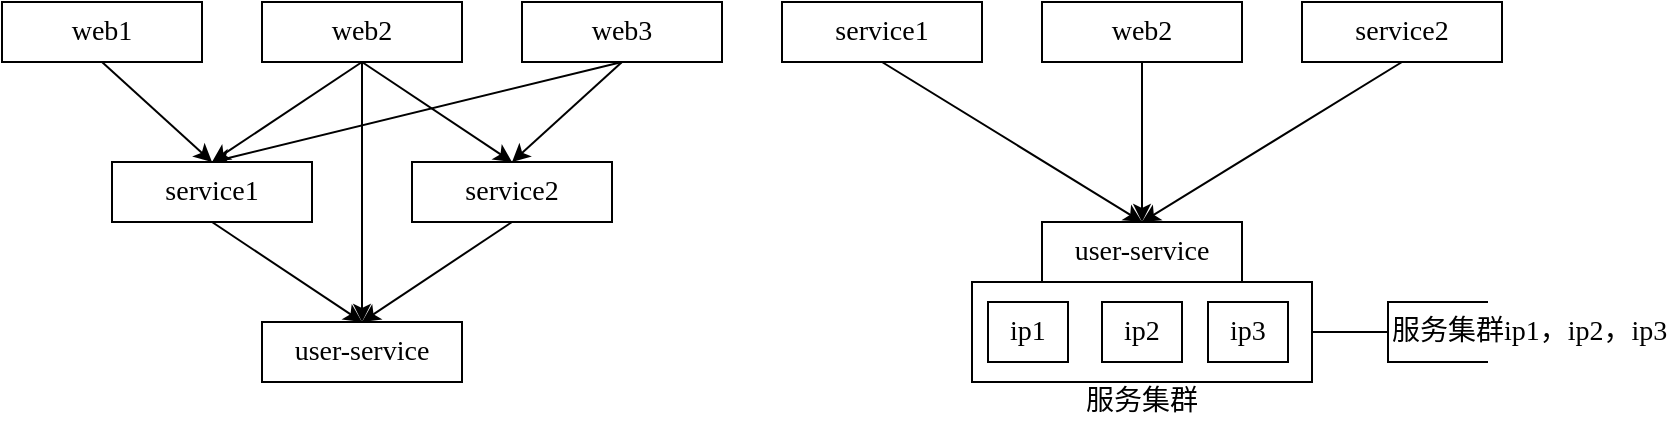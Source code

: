 <mxfile version="12.9.9" type="device" pages="8"><diagram id="CG4KsziRKnEhsVMJhZUo" name="存在什么问题"><mxGraphModel dx="1072" dy="792" grid="1" gridSize="10" guides="1" tooltips="1" connect="1" arrows="1" fold="1" page="1" pageScale="1" pageWidth="827" pageHeight="1169" math="0" shadow="0"><root><mxCell id="0"/><mxCell id="1" parent="0"/><mxCell id="SvBxqPCSIYtDQ-3ia4jv-7" style="rounded=0;orthogonalLoop=1;jettySize=auto;html=1;exitX=0.5;exitY=1;exitDx=0;exitDy=0;entryX=0.5;entryY=0;entryDx=0;entryDy=0;fontFamily=Verdana;fontSize=14;" edge="1" parent="1" source="SvBxqPCSIYtDQ-3ia4jv-1" target="SvBxqPCSIYtDQ-3ia4jv-4"><mxGeometry relative="1" as="geometry"/></mxCell><mxCell id="SvBxqPCSIYtDQ-3ia4jv-1" value="web1" style="rounded=0;whiteSpace=wrap;html=1;fontSize=14;fontFamily=Verdana;" vertex="1" parent="1"><mxGeometry y="240" width="100" height="30" as="geometry"/></mxCell><mxCell id="SvBxqPCSIYtDQ-3ia4jv-8" style="edgeStyle=none;rounded=0;orthogonalLoop=1;jettySize=auto;html=1;exitX=0.5;exitY=1;exitDx=0;exitDy=0;entryX=0.5;entryY=0;entryDx=0;entryDy=0;fontFamily=Verdana;fontSize=14;" edge="1" parent="1" source="SvBxqPCSIYtDQ-3ia4jv-2" target="SvBxqPCSIYtDQ-3ia4jv-4"><mxGeometry relative="1" as="geometry"/></mxCell><mxCell id="SvBxqPCSIYtDQ-3ia4jv-9" style="edgeStyle=none;rounded=0;orthogonalLoop=1;jettySize=auto;html=1;exitX=0.5;exitY=1;exitDx=0;exitDy=0;entryX=0.5;entryY=0;entryDx=0;entryDy=0;fontFamily=Verdana;fontSize=14;" edge="1" parent="1" source="SvBxqPCSIYtDQ-3ia4jv-2" target="SvBxqPCSIYtDQ-3ia4jv-5"><mxGeometry relative="1" as="geometry"/></mxCell><mxCell id="SvBxqPCSIYtDQ-3ia4jv-12" style="edgeStyle=none;rounded=0;orthogonalLoop=1;jettySize=auto;html=1;exitX=0.5;exitY=1;exitDx=0;exitDy=0;fontFamily=Verdana;fontSize=14;" edge="1" parent="1" source="SvBxqPCSIYtDQ-3ia4jv-2" target="SvBxqPCSIYtDQ-3ia4jv-6"><mxGeometry relative="1" as="geometry"/></mxCell><mxCell id="SvBxqPCSIYtDQ-3ia4jv-2" value="web2" style="rounded=0;whiteSpace=wrap;html=1;fontSize=14;fontFamily=Verdana;" vertex="1" parent="1"><mxGeometry x="130" y="240" width="100" height="30" as="geometry"/></mxCell><mxCell id="SvBxqPCSIYtDQ-3ia4jv-10" style="edgeStyle=none;rounded=0;orthogonalLoop=1;jettySize=auto;html=1;exitX=0.5;exitY=1;exitDx=0;exitDy=0;entryX=0.5;entryY=0;entryDx=0;entryDy=0;fontFamily=Verdana;fontSize=14;" edge="1" parent="1" source="SvBxqPCSIYtDQ-3ia4jv-3" target="SvBxqPCSIYtDQ-3ia4jv-5"><mxGeometry relative="1" as="geometry"/></mxCell><mxCell id="SvBxqPCSIYtDQ-3ia4jv-11" style="edgeStyle=none;rounded=0;orthogonalLoop=1;jettySize=auto;html=1;exitX=0.5;exitY=1;exitDx=0;exitDy=0;entryX=0.5;entryY=0;entryDx=0;entryDy=0;fontFamily=Verdana;fontSize=14;" edge="1" parent="1" source="SvBxqPCSIYtDQ-3ia4jv-3" target="SvBxqPCSIYtDQ-3ia4jv-4"><mxGeometry relative="1" as="geometry"/></mxCell><mxCell id="SvBxqPCSIYtDQ-3ia4jv-3" value="web3" style="rounded=0;whiteSpace=wrap;html=1;fontSize=14;fontFamily=Verdana;" vertex="1" parent="1"><mxGeometry x="260" y="240" width="100" height="30" as="geometry"/></mxCell><mxCell id="SvBxqPCSIYtDQ-3ia4jv-13" style="edgeStyle=none;rounded=0;orthogonalLoop=1;jettySize=auto;html=1;exitX=0.5;exitY=1;exitDx=0;exitDy=0;entryX=0.5;entryY=0;entryDx=0;entryDy=0;fontFamily=Verdana;fontSize=14;" edge="1" parent="1" source="SvBxqPCSIYtDQ-3ia4jv-4" target="SvBxqPCSIYtDQ-3ia4jv-6"><mxGeometry relative="1" as="geometry"/></mxCell><mxCell id="SvBxqPCSIYtDQ-3ia4jv-4" value="service1" style="rounded=0;whiteSpace=wrap;html=1;fontSize=14;fontFamily=Verdana;" vertex="1" parent="1"><mxGeometry x="55" y="320" width="100" height="30" as="geometry"/></mxCell><mxCell id="SvBxqPCSIYtDQ-3ia4jv-14" style="edgeStyle=none;rounded=0;orthogonalLoop=1;jettySize=auto;html=1;exitX=0.5;exitY=1;exitDx=0;exitDy=0;entryX=0.5;entryY=0;entryDx=0;entryDy=0;fontFamily=Verdana;fontSize=14;" edge="1" parent="1" source="SvBxqPCSIYtDQ-3ia4jv-5" target="SvBxqPCSIYtDQ-3ia4jv-6"><mxGeometry relative="1" as="geometry"/></mxCell><mxCell id="SvBxqPCSIYtDQ-3ia4jv-5" value="service2" style="rounded=0;whiteSpace=wrap;html=1;fontSize=14;fontFamily=Verdana;" vertex="1" parent="1"><mxGeometry x="205" y="320" width="100" height="30" as="geometry"/></mxCell><mxCell id="SvBxqPCSIYtDQ-3ia4jv-6" value="user-service" style="rounded=0;whiteSpace=wrap;html=1;fontSize=14;fontFamily=Verdana;" vertex="1" parent="1"><mxGeometry x="130" y="400" width="100" height="30" as="geometry"/></mxCell><mxCell id="SvBxqPCSIYtDQ-3ia4jv-15" style="rounded=0;orthogonalLoop=1;jettySize=auto;html=1;exitX=0.5;exitY=1;exitDx=0;exitDy=0;entryX=0.5;entryY=0;entryDx=0;entryDy=0;fontFamily=Verdana;fontSize=14;" edge="1" parent="1" source="SvBxqPCSIYtDQ-3ia4jv-16" target="SvBxqPCSIYtDQ-3ia4jv-28"><mxGeometry relative="1" as="geometry"><mxPoint x="495" y="320" as="targetPoint"/></mxGeometry></mxCell><mxCell id="SvBxqPCSIYtDQ-3ia4jv-16" value="service1" style="rounded=0;whiteSpace=wrap;html=1;fontSize=14;fontFamily=Verdana;" vertex="1" parent="1"><mxGeometry x="390" y="240" width="100" height="30" as="geometry"/></mxCell><mxCell id="SvBxqPCSIYtDQ-3ia4jv-19" style="edgeStyle=none;rounded=0;orthogonalLoop=1;jettySize=auto;html=1;exitX=0.5;exitY=1;exitDx=0;exitDy=0;fontFamily=Verdana;fontSize=14;" edge="1" parent="1" source="SvBxqPCSIYtDQ-3ia4jv-20" target="SvBxqPCSIYtDQ-3ia4jv-28"><mxGeometry relative="1" as="geometry"/></mxCell><mxCell id="SvBxqPCSIYtDQ-3ia4jv-20" value="web2" style="rounded=0;whiteSpace=wrap;html=1;fontSize=14;fontFamily=Verdana;" vertex="1" parent="1"><mxGeometry x="520" y="240" width="100" height="30" as="geometry"/></mxCell><mxCell id="SvBxqPCSIYtDQ-3ia4jv-21" style="edgeStyle=none;rounded=0;orthogonalLoop=1;jettySize=auto;html=1;exitX=0.5;exitY=1;exitDx=0;exitDy=0;entryX=0.5;entryY=0;entryDx=0;entryDy=0;fontFamily=Verdana;fontSize=14;" edge="1" parent="1" source="SvBxqPCSIYtDQ-3ia4jv-23" target="SvBxqPCSIYtDQ-3ia4jv-28"><mxGeometry relative="1" as="geometry"><mxPoint x="645" y="320" as="targetPoint"/></mxGeometry></mxCell><mxCell id="SvBxqPCSIYtDQ-3ia4jv-23" value="service2" style="rounded=0;whiteSpace=wrap;html=1;fontSize=14;fontFamily=Verdana;" vertex="1" parent="1"><mxGeometry x="650" y="240" width="100" height="30" as="geometry"/></mxCell><mxCell id="SvBxqPCSIYtDQ-3ia4jv-28" value="user-service" style="rounded=0;whiteSpace=wrap;html=1;fontSize=14;fontFamily=Verdana;" vertex="1" parent="1"><mxGeometry x="520" y="350" width="100" height="30" as="geometry"/></mxCell><mxCell id="SvBxqPCSIYtDQ-3ia4jv-29" value="" style="rounded=0;whiteSpace=wrap;html=1;fontFamily=Verdana;fontSize=14;" vertex="1" parent="1"><mxGeometry x="485" y="380" width="170" height="50" as="geometry"/></mxCell><mxCell id="SvBxqPCSIYtDQ-3ia4jv-30" value="ip1" style="rounded=0;whiteSpace=wrap;html=1;fontFamily=Verdana;fontSize=14;" vertex="1" parent="1"><mxGeometry x="493" y="390" width="40" height="30" as="geometry"/></mxCell><mxCell id="SvBxqPCSIYtDQ-3ia4jv-31" value="&lt;span&gt;ip2&lt;/span&gt;" style="rounded=0;whiteSpace=wrap;html=1;fontFamily=Verdana;fontSize=14;" vertex="1" parent="1"><mxGeometry x="550" y="390" width="40" height="30" as="geometry"/></mxCell><mxCell id="SvBxqPCSIYtDQ-3ia4jv-32" value="&lt;span&gt;ip3&lt;/span&gt;" style="rounded=0;whiteSpace=wrap;html=1;fontFamily=Verdana;fontSize=14;" vertex="1" parent="1"><mxGeometry x="603" y="390" width="40" height="30" as="geometry"/></mxCell><mxCell id="SvBxqPCSIYtDQ-3ia4jv-33" value="服务集群" style="text;html=1;strokeColor=none;fillColor=none;align=center;verticalAlign=middle;whiteSpace=wrap;rounded=0;fontFamily=Verdana;fontSize=14;" vertex="1" parent="1"><mxGeometry x="540" y="430" width="60" height="20" as="geometry"/></mxCell><mxCell id="SvBxqPCSIYtDQ-3ia4jv-35" value="服务集群ip1，ip2，ip3" style="strokeWidth=1;html=1;shape=mxgraph.flowchart.annotation_1;align=left;pointerEvents=1;fontFamily=Verdana;fontSize=14;" vertex="1" parent="1"><mxGeometry x="693" y="390" width="50" height="30" as="geometry"/></mxCell><mxCell id="SvBxqPCSIYtDQ-3ia4jv-36" value="" style="endArrow=none;html=1;fontFamily=Verdana;fontSize=14;entryX=0;entryY=0.5;entryDx=0;entryDy=0;entryPerimeter=0;exitX=1;exitY=0.5;exitDx=0;exitDy=0;" edge="1" parent="1" source="SvBxqPCSIYtDQ-3ia4jv-29" target="SvBxqPCSIYtDQ-3ia4jv-35"><mxGeometry width="50" height="50" relative="1" as="geometry"><mxPoint x="313" y="430" as="sourcePoint"/><mxPoint x="363" y="380" as="targetPoint"/></mxGeometry></mxCell></root></mxGraphModel></diagram><diagram id="-ScJRMUZeG2jc3MGZPq2" name="什么是配置私藏"><mxGraphModel dx="1072" dy="792" grid="1" gridSize="10" guides="1" tooltips="1" connect="1" arrows="1" fold="1" page="1" pageScale="1" pageWidth="827" pageHeight="1169" math="0" shadow="0"><root><mxCell id="_UUlaFhHz61CKBfG4mQe-0"/><mxCell id="_UUlaFhHz61CKBfG4mQe-1" parent="_UUlaFhHz61CKBfG4mQe-0"/><mxCell id="QAFup3wf-K2fz2g2bNvm-0" style="rounded=0;orthogonalLoop=1;jettySize=auto;html=1;exitX=0.5;exitY=1;exitDx=0;exitDy=0;entryX=0.5;entryY=0;entryDx=0;entryDy=0;fontFamily=Verdana;fontSize=14;" edge="1" parent="_UUlaFhHz61CKBfG4mQe-1" source="QAFup3wf-K2fz2g2bNvm-1" target="QAFup3wf-K2fz2g2bNvm-6"><mxGeometry relative="1" as="geometry"><mxPoint x="339" y="300" as="targetPoint"/></mxGeometry></mxCell><mxCell id="QAFup3wf-K2fz2g2bNvm-15" style="edgeStyle=none;rounded=0;orthogonalLoop=1;jettySize=auto;html=1;exitX=0;exitY=0.5;exitDx=0;exitDy=0;entryX=1;entryY=0.5;entryDx=0;entryDy=0;fontFamily=Verdana;fontSize=14;" edge="1" parent="_UUlaFhHz61CKBfG4mQe-1" source="QAFup3wf-K2fz2g2bNvm-1" target="QAFup3wf-K2fz2g2bNvm-14"><mxGeometry relative="1" as="geometry"/></mxCell><mxCell id="QAFup3wf-K2fz2g2bNvm-1" value="service1" style="rounded=0;whiteSpace=wrap;html=1;fontSize=14;fontFamily=Verdana;" vertex="1" parent="_UUlaFhHz61CKBfG4mQe-1"><mxGeometry x="234" y="220" width="100" height="30" as="geometry"/></mxCell><mxCell id="QAFup3wf-K2fz2g2bNvm-2" style="edgeStyle=none;rounded=0;orthogonalLoop=1;jettySize=auto;html=1;exitX=0.5;exitY=1;exitDx=0;exitDy=0;fontFamily=Verdana;fontSize=14;" edge="1" parent="_UUlaFhHz61CKBfG4mQe-1" source="QAFup3wf-K2fz2g2bNvm-3" target="QAFup3wf-K2fz2g2bNvm-6"><mxGeometry relative="1" as="geometry"/></mxCell><mxCell id="QAFup3wf-K2fz2g2bNvm-31" style="edgeStyle=none;rounded=0;orthogonalLoop=1;jettySize=auto;html=1;exitX=1;exitY=0.5;exitDx=0;exitDy=0;entryX=0;entryY=0.5;entryDx=0;entryDy=0;fontFamily=Verdana;fontSize=14;" edge="1" parent="_UUlaFhHz61CKBfG4mQe-1" target="QAFup3wf-K2fz2g2bNvm-28"><mxGeometry relative="1" as="geometry"><mxPoint x="451.5" y="165" as="sourcePoint"/></mxGeometry></mxCell><mxCell id="QAFup3wf-K2fz2g2bNvm-3" value="web2" style="rounded=0;whiteSpace=wrap;html=1;fontSize=14;fontFamily=Verdana;" vertex="1" parent="_UUlaFhHz61CKBfG4mQe-1"><mxGeometry x="364" y="150" width="100" height="30" as="geometry"/></mxCell><mxCell id="QAFup3wf-K2fz2g2bNvm-4" style="edgeStyle=none;rounded=0;orthogonalLoop=1;jettySize=auto;html=1;exitX=0.5;exitY=1;exitDx=0;exitDy=0;entryX=0.5;entryY=0;entryDx=0;entryDy=0;fontFamily=Verdana;fontSize=14;" edge="1" parent="_UUlaFhHz61CKBfG4mQe-1" source="QAFup3wf-K2fz2g2bNvm-5" target="QAFup3wf-K2fz2g2bNvm-6"><mxGeometry relative="1" as="geometry"><mxPoint x="489" y="300" as="targetPoint"/></mxGeometry></mxCell><mxCell id="QAFup3wf-K2fz2g2bNvm-27" style="edgeStyle=none;rounded=0;orthogonalLoop=1;jettySize=auto;html=1;exitX=1;exitY=0.5;exitDx=0;exitDy=0;entryX=0;entryY=0.5;entryDx=0;entryDy=0;fontFamily=Verdana;fontSize=14;" edge="1" parent="_UUlaFhHz61CKBfG4mQe-1" source="QAFup3wf-K2fz2g2bNvm-5" target="QAFup3wf-K2fz2g2bNvm-24"><mxGeometry relative="1" as="geometry"/></mxCell><mxCell id="QAFup3wf-K2fz2g2bNvm-5" value="service2" style="rounded=0;whiteSpace=wrap;html=1;fontSize=14;fontFamily=Verdana;" vertex="1" parent="_UUlaFhHz61CKBfG4mQe-1"><mxGeometry x="494" y="220" width="100" height="30" as="geometry"/></mxCell><mxCell id="QAFup3wf-K2fz2g2bNvm-6" value="user-service" style="rounded=0;whiteSpace=wrap;html=1;fontSize=14;fontFamily=Verdana;" vertex="1" parent="_UUlaFhHz61CKBfG4mQe-1"><mxGeometry x="364" y="330" width="100" height="30" as="geometry"/></mxCell><mxCell id="QAFup3wf-K2fz2g2bNvm-7" value="" style="rounded=0;whiteSpace=wrap;html=1;fontFamily=Verdana;fontSize=14;" vertex="1" parent="_UUlaFhHz61CKBfG4mQe-1"><mxGeometry x="329" y="360" width="170" height="50" as="geometry"/></mxCell><mxCell id="QAFup3wf-K2fz2g2bNvm-8" value="ip1" style="rounded=0;whiteSpace=wrap;html=1;fontFamily=Verdana;fontSize=14;" vertex="1" parent="_UUlaFhHz61CKBfG4mQe-1"><mxGeometry x="337" y="370" width="40" height="30" as="geometry"/></mxCell><mxCell id="QAFup3wf-K2fz2g2bNvm-9" value="&lt;span&gt;ip2&lt;/span&gt;" style="rounded=0;whiteSpace=wrap;html=1;fontFamily=Verdana;fontSize=14;" vertex="1" parent="_UUlaFhHz61CKBfG4mQe-1"><mxGeometry x="394" y="370" width="40" height="30" as="geometry"/></mxCell><mxCell id="QAFup3wf-K2fz2g2bNvm-10" value="&lt;span&gt;ip3&lt;/span&gt;" style="rounded=0;whiteSpace=wrap;html=1;fontFamily=Verdana;fontSize=14;" vertex="1" parent="_UUlaFhHz61CKBfG4mQe-1"><mxGeometry x="447" y="370" width="40" height="30" as="geometry"/></mxCell><mxCell id="QAFup3wf-K2fz2g2bNvm-11" value="配置文件" style="text;html=1;strokeColor=none;fillColor=none;align=center;verticalAlign=middle;whiteSpace=wrap;rounded=0;fontFamily=Verdana;fontSize=14;" vertex="1" parent="_UUlaFhHz61CKBfG4mQe-1"><mxGeometry x="384" y="410" width="60" height="20" as="geometry"/></mxCell><mxCell id="QAFup3wf-K2fz2g2bNvm-12" value="服务集群ip1/ip2/ip3" style="strokeWidth=1;html=1;shape=mxgraph.flowchart.annotation_1;align=left;pointerEvents=1;fontFamily=Verdana;fontSize=14;" vertex="1" parent="_UUlaFhHz61CKBfG4mQe-1"><mxGeometry x="537" y="370" width="50" height="30" as="geometry"/></mxCell><mxCell id="QAFup3wf-K2fz2g2bNvm-13" value="" style="endArrow=none;html=1;fontFamily=Verdana;fontSize=14;entryX=0;entryY=0.5;entryDx=0;entryDy=0;entryPerimeter=0;exitX=1;exitY=0.5;exitDx=0;exitDy=0;" edge="1" parent="_UUlaFhHz61CKBfG4mQe-1" source="QAFup3wf-K2fz2g2bNvm-7" target="QAFup3wf-K2fz2g2bNvm-12"><mxGeometry width="50" height="50" relative="1" as="geometry"><mxPoint x="157" y="410" as="sourcePoint"/><mxPoint x="207" y="360" as="targetPoint"/></mxGeometry></mxCell><mxCell id="QAFup3wf-K2fz2g2bNvm-14" value="s1.conf" style="rounded=0;whiteSpace=wrap;html=1;strokeWidth=1;fontFamily=Verdana;fontSize=14;fillColor=#f8cecc;strokeColor=#b85450;" vertex="1" parent="_UUlaFhHz61CKBfG4mQe-1"><mxGeometry x="144" y="220" width="70" height="30" as="geometry"/></mxCell><mxCell id="QAFup3wf-K2fz2g2bNvm-20" value="us ip1/ip2/ip3" style="strokeWidth=1;html=1;shape=mxgraph.flowchart.annotation_1;align=right;pointerEvents=1;fontFamily=Verdana;fontSize=14;direction=west;" vertex="1" parent="_UUlaFhHz61CKBfG4mQe-1"><mxGeometry x="64" y="220" width="50" height="30" as="geometry"/></mxCell><mxCell id="QAFup3wf-K2fz2g2bNvm-23" value="" style="endArrow=none;html=1;fontFamily=Verdana;fontSize=14;entryX=0;entryY=0.5;entryDx=0;entryDy=0;exitX=0;exitY=0.5;exitDx=0;exitDy=0;exitPerimeter=0;" edge="1" parent="_UUlaFhHz61CKBfG4mQe-1" source="QAFup3wf-K2fz2g2bNvm-20" target="QAFup3wf-K2fz2g2bNvm-14"><mxGeometry width="50" height="50" relative="1" as="geometry"><mxPoint x="414" y="430" as="sourcePoint"/><mxPoint x="464" y="380" as="targetPoint"/></mxGeometry></mxCell><mxCell id="QAFup3wf-K2fz2g2bNvm-24" value="s2.conf" style="rounded=0;whiteSpace=wrap;html=1;strokeWidth=1;fontFamily=Verdana;fontSize=14;fillColor=#f8cecc;strokeColor=#b85450;" vertex="1" parent="_UUlaFhHz61CKBfG4mQe-1"><mxGeometry x="614" y="220" width="70" height="30" as="geometry"/></mxCell><mxCell id="QAFup3wf-K2fz2g2bNvm-25" value="us ip1/ip2/ip3" style="strokeWidth=1;html=1;shape=mxgraph.flowchart.annotation_1;align=left;pointerEvents=1;fontFamily=Verdana;fontSize=14;direction=east;" vertex="1" parent="_UUlaFhHz61CKBfG4mQe-1"><mxGeometry x="714" y="220" width="50" height="30" as="geometry"/></mxCell><mxCell id="QAFup3wf-K2fz2g2bNvm-26" value="" style="endArrow=none;html=1;fontFamily=Verdana;fontSize=14;entryX=1;entryY=0.5;entryDx=0;entryDy=0;exitX=0;exitY=0.5;exitDx=0;exitDy=0;exitPerimeter=0;" edge="1" parent="_UUlaFhHz61CKBfG4mQe-1" source="QAFup3wf-K2fz2g2bNvm-25" target="QAFup3wf-K2fz2g2bNvm-24"><mxGeometry width="50" height="50" relative="1" as="geometry"><mxPoint x="1024" y="450" as="sourcePoint"/><mxPoint x="1074" y="400" as="targetPoint"/></mxGeometry></mxCell><mxCell id="QAFup3wf-K2fz2g2bNvm-28" value="w2.conf" style="rounded=0;whiteSpace=wrap;html=1;strokeWidth=1;fontFamily=Verdana;fontSize=14;fillColor=#f8cecc;strokeColor=#b85450;" vertex="1" parent="_UUlaFhHz61CKBfG4mQe-1"><mxGeometry x="487" y="150" width="70" height="30" as="geometry"/></mxCell><mxCell id="QAFup3wf-K2fz2g2bNvm-29" value="us ip1/ip2/ip3" style="strokeWidth=1;html=1;shape=mxgraph.flowchart.annotation_1;align=left;pointerEvents=1;fontFamily=Verdana;fontSize=14;direction=east;" vertex="1" parent="_UUlaFhHz61CKBfG4mQe-1"><mxGeometry x="587" y="150" width="50" height="30" as="geometry"/></mxCell><mxCell id="QAFup3wf-K2fz2g2bNvm-30" value="" style="endArrow=none;html=1;fontFamily=Verdana;fontSize=14;entryX=1;entryY=0.5;entryDx=0;entryDy=0;exitX=0;exitY=0.5;exitDx=0;exitDy=0;exitPerimeter=0;" edge="1" parent="_UUlaFhHz61CKBfG4mQe-1" source="QAFup3wf-K2fz2g2bNvm-29" target="QAFup3wf-K2fz2g2bNvm-28"><mxGeometry width="50" height="50" relative="1" as="geometry"><mxPoint x="904" y="380" as="sourcePoint"/><mxPoint x="954" y="330" as="targetPoint"/></mxGeometry></mxCell></root></mxGraphModel></diagram><diagram id="xRpLVDDueRT3hwZJ3XzO" name="配置私藏有什么不足"><mxGraphModel dx="1072" dy="792" grid="1" gridSize="10" guides="1" tooltips="1" connect="1" arrows="1" fold="1" page="1" pageScale="1" pageWidth="827" pageHeight="1169" math="0" shadow="0"><root><mxCell id="oeKU6IDdYssJbdfewsZ6-0"/><mxCell id="oeKU6IDdYssJbdfewsZ6-1" parent="oeKU6IDdYssJbdfewsZ6-0"/><mxCell id="Vst37VKiE6nh006qAX8o-0" style="rounded=0;orthogonalLoop=1;jettySize=auto;html=1;exitX=0.5;exitY=1;exitDx=0;exitDy=0;entryX=0.5;entryY=0;entryDx=0;entryDy=0;fontFamily=Verdana;fontSize=14;" edge="1" parent="oeKU6IDdYssJbdfewsZ6-1" source="Vst37VKiE6nh006qAX8o-2" target="Vst37VKiE6nh006qAX8o-9"><mxGeometry relative="1" as="geometry"><mxPoint x="339" y="300" as="targetPoint"/></mxGeometry></mxCell><mxCell id="Vst37VKiE6nh006qAX8o-1" style="edgeStyle=none;rounded=0;orthogonalLoop=1;jettySize=auto;html=1;exitX=0;exitY=0.5;exitDx=0;exitDy=0;entryX=1;entryY=0.5;entryDx=0;entryDy=0;fontFamily=Verdana;fontSize=14;" edge="1" parent="oeKU6IDdYssJbdfewsZ6-1" source="Vst37VKiE6nh006qAX8o-2" target="Vst37VKiE6nh006qAX8o-17"><mxGeometry relative="1" as="geometry"/></mxCell><mxCell id="Vst37VKiE6nh006qAX8o-2" value="service1" style="rounded=0;whiteSpace=wrap;html=1;fontSize=14;fontFamily=Verdana;" vertex="1" parent="oeKU6IDdYssJbdfewsZ6-1"><mxGeometry x="234" y="220" width="100" height="30" as="geometry"/></mxCell><mxCell id="Vst37VKiE6nh006qAX8o-3" style="edgeStyle=none;rounded=0;orthogonalLoop=1;jettySize=auto;html=1;exitX=0.5;exitY=1;exitDx=0;exitDy=0;fontFamily=Verdana;fontSize=14;" edge="1" parent="oeKU6IDdYssJbdfewsZ6-1" source="Vst37VKiE6nh006qAX8o-5" target="Vst37VKiE6nh006qAX8o-9"><mxGeometry relative="1" as="geometry"/></mxCell><mxCell id="Vst37VKiE6nh006qAX8o-4" style="edgeStyle=none;rounded=0;orthogonalLoop=1;jettySize=auto;html=1;exitX=1;exitY=0.5;exitDx=0;exitDy=0;entryX=0;entryY=0.5;entryDx=0;entryDy=0;fontFamily=Verdana;fontSize=14;" edge="1" parent="oeKU6IDdYssJbdfewsZ6-1" target="Vst37VKiE6nh006qAX8o-23"><mxGeometry relative="1" as="geometry"><mxPoint x="451.5" y="165" as="sourcePoint"/></mxGeometry></mxCell><mxCell id="Vst37VKiE6nh006qAX8o-5" value="web2" style="rounded=0;whiteSpace=wrap;html=1;fontSize=14;fontFamily=Verdana;" vertex="1" parent="oeKU6IDdYssJbdfewsZ6-1"><mxGeometry x="364" y="150" width="100" height="30" as="geometry"/></mxCell><mxCell id="Vst37VKiE6nh006qAX8o-6" style="edgeStyle=none;rounded=0;orthogonalLoop=1;jettySize=auto;html=1;exitX=0.5;exitY=1;exitDx=0;exitDy=0;entryX=0.5;entryY=0;entryDx=0;entryDy=0;fontFamily=Verdana;fontSize=14;" edge="1" parent="oeKU6IDdYssJbdfewsZ6-1" source="Vst37VKiE6nh006qAX8o-8" target="Vst37VKiE6nh006qAX8o-9"><mxGeometry relative="1" as="geometry"><mxPoint x="489" y="300" as="targetPoint"/></mxGeometry></mxCell><mxCell id="Vst37VKiE6nh006qAX8o-7" style="edgeStyle=none;rounded=0;orthogonalLoop=1;jettySize=auto;html=1;exitX=1;exitY=0.5;exitDx=0;exitDy=0;entryX=0;entryY=0.5;entryDx=0;entryDy=0;fontFamily=Verdana;fontSize=14;" edge="1" parent="oeKU6IDdYssJbdfewsZ6-1" source="Vst37VKiE6nh006qAX8o-8" target="Vst37VKiE6nh006qAX8o-20"><mxGeometry relative="1" as="geometry"/></mxCell><mxCell id="Vst37VKiE6nh006qAX8o-8" value="service2" style="rounded=0;whiteSpace=wrap;html=1;fontSize=14;fontFamily=Verdana;" vertex="1" parent="oeKU6IDdYssJbdfewsZ6-1"><mxGeometry x="494" y="220" width="100" height="30" as="geometry"/></mxCell><mxCell id="Vst37VKiE6nh006qAX8o-9" value="user-service" style="rounded=0;whiteSpace=wrap;html=1;fontSize=14;fontFamily=Verdana;" vertex="1" parent="oeKU6IDdYssJbdfewsZ6-1"><mxGeometry x="364" y="330" width="100" height="30" as="geometry"/></mxCell><mxCell id="Vst37VKiE6nh006qAX8o-10" value="" style="rounded=0;whiteSpace=wrap;html=1;fontFamily=Verdana;fontSize=14;" vertex="1" parent="oeKU6IDdYssJbdfewsZ6-1"><mxGeometry x="329" y="360" width="170" height="90" as="geometry"/></mxCell><mxCell id="Vst37VKiE6nh006qAX8o-11" value="ip1" style="rounded=0;whiteSpace=wrap;html=1;fontFamily=Verdana;fontSize=14;dashed=1;" vertex="1" parent="oeKU6IDdYssJbdfewsZ6-1"><mxGeometry x="337" y="370" width="40" height="30" as="geometry"/></mxCell><mxCell id="Vst37VKiE6nh006qAX8o-12" value="&lt;span&gt;ip2&lt;/span&gt;" style="rounded=0;whiteSpace=wrap;html=1;fontFamily=Verdana;fontSize=14;" vertex="1" parent="oeKU6IDdYssJbdfewsZ6-1"><mxGeometry x="394" y="370" width="40" height="30" as="geometry"/></mxCell><mxCell id="Vst37VKiE6nh006qAX8o-13" value="&lt;span&gt;ip3&lt;/span&gt;" style="rounded=0;whiteSpace=wrap;html=1;fontFamily=Verdana;fontSize=14;" vertex="1" parent="oeKU6IDdYssJbdfewsZ6-1"><mxGeometry x="447" y="370" width="40" height="30" as="geometry"/></mxCell><mxCell id="Vst37VKiE6nh006qAX8o-14" value="容量变化" style="text;html=1;strokeColor=none;fillColor=none;align=center;verticalAlign=middle;whiteSpace=wrap;rounded=0;fontFamily=Verdana;fontSize=14;" vertex="1" parent="oeKU6IDdYssJbdfewsZ6-1"><mxGeometry x="384" y="450" width="60" height="20" as="geometry"/></mxCell><mxCell id="Vst37VKiE6nh006qAX8o-15" value="服务集群ip2/ip3/ip4/ip5" style="strokeWidth=1;html=1;shape=mxgraph.flowchart.annotation_1;align=left;pointerEvents=1;fontFamily=Verdana;fontSize=14;" vertex="1" parent="oeKU6IDdYssJbdfewsZ6-1"><mxGeometry x="537" y="390" width="50" height="30" as="geometry"/></mxCell><mxCell id="Vst37VKiE6nh006qAX8o-16" value="" style="endArrow=none;html=1;fontFamily=Verdana;fontSize=14;entryX=0;entryY=0.5;entryDx=0;entryDy=0;entryPerimeter=0;exitX=1;exitY=0.5;exitDx=0;exitDy=0;" edge="1" parent="oeKU6IDdYssJbdfewsZ6-1" source="Vst37VKiE6nh006qAX8o-10" target="Vst37VKiE6nh006qAX8o-15"><mxGeometry width="50" height="50" relative="1" as="geometry"><mxPoint x="157" y="410" as="sourcePoint"/><mxPoint x="207" y="360" as="targetPoint"/></mxGeometry></mxCell><mxCell id="Vst37VKiE6nh006qAX8o-17" value="s1.conf" style="rounded=0;whiteSpace=wrap;html=1;strokeWidth=1;fontFamily=Verdana;fontSize=14;fillColor=#f8cecc;strokeColor=#b85450;" vertex="1" parent="oeKU6IDdYssJbdfewsZ6-1"><mxGeometry x="144" y="220" width="70" height="30" as="geometry"/></mxCell><mxCell id="Vst37VKiE6nh006qAX8o-18" value="us ip1/ip2/ip3" style="strokeWidth=1;html=1;shape=mxgraph.flowchart.annotation_1;align=right;pointerEvents=1;fontFamily=Verdana;fontSize=14;direction=west;" vertex="1" parent="oeKU6IDdYssJbdfewsZ6-1"><mxGeometry x="64" y="220" width="50" height="30" as="geometry"/></mxCell><mxCell id="Vst37VKiE6nh006qAX8o-19" value="" style="endArrow=none;html=1;fontFamily=Verdana;fontSize=14;entryX=0;entryY=0.5;entryDx=0;entryDy=0;exitX=0;exitY=0.5;exitDx=0;exitDy=0;exitPerimeter=0;" edge="1" parent="oeKU6IDdYssJbdfewsZ6-1" source="Vst37VKiE6nh006qAX8o-18" target="Vst37VKiE6nh006qAX8o-17"><mxGeometry width="50" height="50" relative="1" as="geometry"><mxPoint x="414" y="430" as="sourcePoint"/><mxPoint x="464" y="380" as="targetPoint"/></mxGeometry></mxCell><mxCell id="Vst37VKiE6nh006qAX8o-20" value="s2.conf" style="rounded=0;whiteSpace=wrap;html=1;strokeWidth=1;fontFamily=Verdana;fontSize=14;fillColor=#f8cecc;strokeColor=#b85450;" vertex="1" parent="oeKU6IDdYssJbdfewsZ6-1"><mxGeometry x="614" y="220" width="70" height="30" as="geometry"/></mxCell><mxCell id="Vst37VKiE6nh006qAX8o-21" value="us ip1/ip2/ip3" style="strokeWidth=1;html=1;shape=mxgraph.flowchart.annotation_1;align=left;pointerEvents=1;fontFamily=Verdana;fontSize=14;direction=east;" vertex="1" parent="oeKU6IDdYssJbdfewsZ6-1"><mxGeometry x="714" y="220" width="50" height="30" as="geometry"/></mxCell><mxCell id="Vst37VKiE6nh006qAX8o-22" value="" style="endArrow=none;html=1;fontFamily=Verdana;fontSize=14;entryX=1;entryY=0.5;entryDx=0;entryDy=0;exitX=0;exitY=0.5;exitDx=0;exitDy=0;exitPerimeter=0;" edge="1" parent="oeKU6IDdYssJbdfewsZ6-1" source="Vst37VKiE6nh006qAX8o-21" target="Vst37VKiE6nh006qAX8o-20"><mxGeometry width="50" height="50" relative="1" as="geometry"><mxPoint x="1024" y="450" as="sourcePoint"/><mxPoint x="1074" y="400" as="targetPoint"/></mxGeometry></mxCell><mxCell id="Vst37VKiE6nh006qAX8o-23" value="w2.conf" style="rounded=0;whiteSpace=wrap;html=1;strokeWidth=1;fontFamily=Verdana;fontSize=14;fillColor=#f8cecc;strokeColor=#b85450;" vertex="1" parent="oeKU6IDdYssJbdfewsZ6-1"><mxGeometry x="487" y="150" width="70" height="30" as="geometry"/></mxCell><mxCell id="Vst37VKiE6nh006qAX8o-24" value="us ip1/ip2/ip3" style="strokeWidth=1;html=1;shape=mxgraph.flowchart.annotation_1;align=left;pointerEvents=1;fontFamily=Verdana;fontSize=14;direction=east;" vertex="1" parent="oeKU6IDdYssJbdfewsZ6-1"><mxGeometry x="587" y="150" width="50" height="30" as="geometry"/></mxCell><mxCell id="Vst37VKiE6nh006qAX8o-25" value="" style="endArrow=none;html=1;fontFamily=Verdana;fontSize=14;entryX=1;entryY=0.5;entryDx=0;entryDy=0;exitX=0;exitY=0.5;exitDx=0;exitDy=0;exitPerimeter=0;" edge="1" parent="oeKU6IDdYssJbdfewsZ6-1" source="Vst37VKiE6nh006qAX8o-24" target="Vst37VKiE6nh006qAX8o-23"><mxGeometry width="50" height="50" relative="1" as="geometry"><mxPoint x="904" y="380" as="sourcePoint"/><mxPoint x="954" y="330" as="targetPoint"/></mxGeometry></mxCell><mxCell id="Vst37VKiE6nh006qAX8o-26" value="&lt;span&gt;ip4&lt;/span&gt;" style="rounded=0;whiteSpace=wrap;html=1;fontFamily=Verdana;fontSize=14;fillColor=#1ba1e2;strokeColor=#006EAF;fontColor=#000000;" vertex="1" parent="oeKU6IDdYssJbdfewsZ6-1"><mxGeometry x="364" y="410" width="40" height="30" as="geometry"/></mxCell><mxCell id="Vst37VKiE6nh006qAX8o-27" value="&lt;span&gt;ip5&lt;/span&gt;" style="rounded=0;whiteSpace=wrap;html=1;fontFamily=Verdana;fontSize=14;fillColor=#1ba1e2;strokeColor=#006EAF;fontColor=#000000;" vertex="1" parent="oeKU6IDdYssJbdfewsZ6-1"><mxGeometry x="424" y="410" width="40" height="30" as="geometry"/></mxCell></root></mxGraphModel></diagram><diagram id="4p_joBaxXWn8DPioYVYr" name="此时要怎么做"><mxGraphModel dx="1899" dy="792" grid="1" gridSize="10" guides="1" tooltips="1" connect="1" arrows="1" fold="1" page="1" pageScale="1" pageWidth="827" pageHeight="1169" math="0" shadow="0"><root><mxCell id="Ua2-R32-uU80b044UqLd-0"/><mxCell id="Ua2-R32-uU80b044UqLd-1" parent="Ua2-R32-uU80b044UqLd-0"/><mxCell id="mbXjobQ-WdvuIfdrEhuZ-0" style="rounded=0;orthogonalLoop=1;jettySize=auto;html=1;exitX=0.5;exitY=1;exitDx=0;exitDy=0;entryX=0.5;entryY=0;entryDx=0;entryDy=0;fontFamily=Verdana;fontSize=14;" edge="1" parent="Ua2-R32-uU80b044UqLd-1" source="mbXjobQ-WdvuIfdrEhuZ-2" target="mbXjobQ-WdvuIfdrEhuZ-9"><mxGeometry relative="1" as="geometry"><mxPoint x="339" y="300" as="targetPoint"/></mxGeometry></mxCell><mxCell id="mbXjobQ-WdvuIfdrEhuZ-1" style="edgeStyle=none;rounded=0;orthogonalLoop=1;jettySize=auto;html=1;exitX=0;exitY=0.5;exitDx=0;exitDy=0;entryX=1;entryY=0.5;entryDx=0;entryDy=0;fontFamily=Verdana;fontSize=14;" edge="1" parent="Ua2-R32-uU80b044UqLd-1" source="mbXjobQ-WdvuIfdrEhuZ-2" target="mbXjobQ-WdvuIfdrEhuZ-17"><mxGeometry relative="1" as="geometry"/></mxCell><mxCell id="mbXjobQ-WdvuIfdrEhuZ-2" value="service1" style="rounded=0;whiteSpace=wrap;html=1;fontSize=14;fontFamily=Verdana;" vertex="1" parent="Ua2-R32-uU80b044UqLd-1"><mxGeometry x="234" y="220" width="100" height="30" as="geometry"/></mxCell><mxCell id="mbXjobQ-WdvuIfdrEhuZ-3" style="edgeStyle=none;rounded=0;orthogonalLoop=1;jettySize=auto;html=1;exitX=0.5;exitY=1;exitDx=0;exitDy=0;fontFamily=Verdana;fontSize=14;" edge="1" parent="Ua2-R32-uU80b044UqLd-1" source="mbXjobQ-WdvuIfdrEhuZ-5" target="mbXjobQ-WdvuIfdrEhuZ-9"><mxGeometry relative="1" as="geometry"/></mxCell><mxCell id="mbXjobQ-WdvuIfdrEhuZ-4" style="edgeStyle=none;rounded=0;orthogonalLoop=1;jettySize=auto;html=1;exitX=1;exitY=0.5;exitDx=0;exitDy=0;entryX=0;entryY=0.5;entryDx=0;entryDy=0;fontFamily=Verdana;fontSize=14;" edge="1" parent="Ua2-R32-uU80b044UqLd-1" target="mbXjobQ-WdvuIfdrEhuZ-23"><mxGeometry relative="1" as="geometry"><mxPoint x="451.5" y="165" as="sourcePoint"/></mxGeometry></mxCell><mxCell id="mbXjobQ-WdvuIfdrEhuZ-5" value="web2" style="rounded=0;whiteSpace=wrap;html=1;fontSize=14;fontFamily=Verdana;" vertex="1" parent="Ua2-R32-uU80b044UqLd-1"><mxGeometry x="364" y="150" width="100" height="30" as="geometry"/></mxCell><mxCell id="mbXjobQ-WdvuIfdrEhuZ-6" style="edgeStyle=none;rounded=0;orthogonalLoop=1;jettySize=auto;html=1;exitX=0.5;exitY=1;exitDx=0;exitDy=0;entryX=0.5;entryY=0;entryDx=0;entryDy=0;fontFamily=Verdana;fontSize=14;" edge="1" parent="Ua2-R32-uU80b044UqLd-1" source="mbXjobQ-WdvuIfdrEhuZ-8" target="mbXjobQ-WdvuIfdrEhuZ-9"><mxGeometry relative="1" as="geometry"><mxPoint x="489" y="300" as="targetPoint"/></mxGeometry></mxCell><mxCell id="mbXjobQ-WdvuIfdrEhuZ-7" style="edgeStyle=none;rounded=0;orthogonalLoop=1;jettySize=auto;html=1;exitX=1;exitY=0.5;exitDx=0;exitDy=0;entryX=0;entryY=0.5;entryDx=0;entryDy=0;fontFamily=Verdana;fontSize=14;" edge="1" parent="Ua2-R32-uU80b044UqLd-1" source="mbXjobQ-WdvuIfdrEhuZ-8" target="mbXjobQ-WdvuIfdrEhuZ-20"><mxGeometry relative="1" as="geometry"/></mxCell><mxCell id="mbXjobQ-WdvuIfdrEhuZ-8" value="service2" style="rounded=0;whiteSpace=wrap;html=1;fontSize=14;fontFamily=Verdana;" vertex="1" parent="Ua2-R32-uU80b044UqLd-1"><mxGeometry x="494" y="220" width="100" height="30" as="geometry"/></mxCell><mxCell id="mbXjobQ-WdvuIfdrEhuZ-9" value="user-service" style="rounded=0;whiteSpace=wrap;html=1;fontSize=14;fontFamily=Verdana;" vertex="1" parent="Ua2-R32-uU80b044UqLd-1"><mxGeometry x="364" y="330" width="100" height="30" as="geometry"/></mxCell><mxCell id="mbXjobQ-WdvuIfdrEhuZ-10" value="" style="rounded=0;whiteSpace=wrap;html=1;fontFamily=Verdana;fontSize=14;" vertex="1" parent="Ua2-R32-uU80b044UqLd-1"><mxGeometry x="329" y="360" width="170" height="90" as="geometry"/></mxCell><mxCell id="mbXjobQ-WdvuIfdrEhuZ-11" value="ip1" style="rounded=0;whiteSpace=wrap;html=1;fontFamily=Verdana;fontSize=14;dashed=1;" vertex="1" parent="Ua2-R32-uU80b044UqLd-1"><mxGeometry x="337" y="370" width="40" height="30" as="geometry"/></mxCell><mxCell id="mbXjobQ-WdvuIfdrEhuZ-12" value="&lt;span&gt;ip2&lt;/span&gt;" style="rounded=0;whiteSpace=wrap;html=1;fontFamily=Verdana;fontSize=14;" vertex="1" parent="Ua2-R32-uU80b044UqLd-1"><mxGeometry x="394" y="370" width="40" height="30" as="geometry"/></mxCell><mxCell id="mbXjobQ-WdvuIfdrEhuZ-13" value="&lt;span&gt;ip3&lt;/span&gt;" style="rounded=0;whiteSpace=wrap;html=1;fontFamily=Verdana;fontSize=14;" vertex="1" parent="Ua2-R32-uU80b044UqLd-1"><mxGeometry x="447" y="370" width="40" height="30" as="geometry"/></mxCell><mxCell id="mbXjobQ-WdvuIfdrEhuZ-14" value="上游修改配置重启，ip1很难下线" style="text;html=1;strokeColor=none;fillColor=none;align=center;verticalAlign=middle;whiteSpace=wrap;rounded=0;fontFamily=Verdana;fontSize=14;" vertex="1" parent="Ua2-R32-uU80b044UqLd-1"><mxGeometry x="311" y="450" width="206" height="20" as="geometry"/></mxCell><mxCell id="mbXjobQ-WdvuIfdrEhuZ-15" value="服务集群ip2/ip3/ip4/ip5" style="strokeWidth=1;html=1;shape=mxgraph.flowchart.annotation_1;align=left;pointerEvents=1;fontFamily=Verdana;fontSize=14;" vertex="1" parent="Ua2-R32-uU80b044UqLd-1"><mxGeometry x="537" y="390" width="50" height="30" as="geometry"/></mxCell><mxCell id="mbXjobQ-WdvuIfdrEhuZ-16" value="" style="endArrow=none;html=1;fontFamily=Verdana;fontSize=14;entryX=0;entryY=0.5;entryDx=0;entryDy=0;entryPerimeter=0;exitX=1;exitY=0.5;exitDx=0;exitDy=0;" edge="1" parent="Ua2-R32-uU80b044UqLd-1" source="mbXjobQ-WdvuIfdrEhuZ-10" target="mbXjobQ-WdvuIfdrEhuZ-15"><mxGeometry width="50" height="50" relative="1" as="geometry"><mxPoint x="157" y="410" as="sourcePoint"/><mxPoint x="207" y="360" as="targetPoint"/></mxGeometry></mxCell><mxCell id="mbXjobQ-WdvuIfdrEhuZ-17" value="s1.conf" style="rounded=0;whiteSpace=wrap;html=1;strokeWidth=1;fontFamily=Verdana;fontSize=14;fillColor=#f8cecc;strokeColor=#b85450;" vertex="1" parent="Ua2-R32-uU80b044UqLd-1"><mxGeometry x="144" y="220" width="70" height="30" as="geometry"/></mxCell><mxCell id="mbXjobQ-WdvuIfdrEhuZ-18" value="us&amp;nbsp;&lt;span style=&quot;text-align: left&quot;&gt;ip2/ip3/ip4/ip5&lt;/span&gt;" style="strokeWidth=1;html=1;shape=mxgraph.flowchart.annotation_1;align=right;pointerEvents=1;fontFamily=Verdana;fontSize=14;direction=west;" vertex="1" parent="Ua2-R32-uU80b044UqLd-1"><mxGeometry x="64" y="220" width="50" height="30" as="geometry"/></mxCell><mxCell id="mbXjobQ-WdvuIfdrEhuZ-19" value="" style="endArrow=none;html=1;fontFamily=Verdana;fontSize=14;entryX=0;entryY=0.5;entryDx=0;entryDy=0;exitX=0;exitY=0.5;exitDx=0;exitDy=0;exitPerimeter=0;" edge="1" parent="Ua2-R32-uU80b044UqLd-1" source="mbXjobQ-WdvuIfdrEhuZ-18" target="mbXjobQ-WdvuIfdrEhuZ-17"><mxGeometry width="50" height="50" relative="1" as="geometry"><mxPoint x="414" y="430" as="sourcePoint"/><mxPoint x="464" y="380" as="targetPoint"/></mxGeometry></mxCell><mxCell id="mbXjobQ-WdvuIfdrEhuZ-20" value="s2.conf" style="rounded=0;whiteSpace=wrap;html=1;strokeWidth=1;fontFamily=Verdana;fontSize=14;fillColor=#f8cecc;strokeColor=#b85450;" vertex="1" parent="Ua2-R32-uU80b044UqLd-1"><mxGeometry x="614" y="220" width="70" height="30" as="geometry"/></mxCell><mxCell id="mbXjobQ-WdvuIfdrEhuZ-21" value="us ip2/ip3/ip4/ip5" style="strokeWidth=1;html=1;shape=mxgraph.flowchart.annotation_1;align=left;pointerEvents=1;fontFamily=Verdana;fontSize=14;direction=east;" vertex="1" parent="Ua2-R32-uU80b044UqLd-1"><mxGeometry x="714" y="220" width="50" height="30" as="geometry"/></mxCell><mxCell id="mbXjobQ-WdvuIfdrEhuZ-22" value="" style="endArrow=none;html=1;fontFamily=Verdana;fontSize=14;entryX=1;entryY=0.5;entryDx=0;entryDy=0;exitX=0;exitY=0.5;exitDx=0;exitDy=0;exitPerimeter=0;" edge="1" parent="Ua2-R32-uU80b044UqLd-1" source="mbXjobQ-WdvuIfdrEhuZ-21" target="mbXjobQ-WdvuIfdrEhuZ-20"><mxGeometry width="50" height="50" relative="1" as="geometry"><mxPoint x="1024" y="450" as="sourcePoint"/><mxPoint x="1074" y="400" as="targetPoint"/></mxGeometry></mxCell><mxCell id="mbXjobQ-WdvuIfdrEhuZ-23" value="w2.conf" style="rounded=0;whiteSpace=wrap;html=1;strokeWidth=1;fontFamily=Verdana;fontSize=14;fillColor=#f8cecc;strokeColor=#b85450;" vertex="1" parent="Ua2-R32-uU80b044UqLd-1"><mxGeometry x="487" y="150" width="70" height="30" as="geometry"/></mxCell><mxCell id="mbXjobQ-WdvuIfdrEhuZ-24" value="us ip2/ip3/ip4/ip5" style="strokeWidth=1;html=1;shape=mxgraph.flowchart.annotation_1;align=left;pointerEvents=1;fontFamily=Verdana;fontSize=14;direction=east;" vertex="1" parent="Ua2-R32-uU80b044UqLd-1"><mxGeometry x="587" y="150" width="50" height="30" as="geometry"/></mxCell><mxCell id="mbXjobQ-WdvuIfdrEhuZ-25" value="" style="endArrow=none;html=1;fontFamily=Verdana;fontSize=14;entryX=1;entryY=0.5;entryDx=0;entryDy=0;exitX=0;exitY=0.5;exitDx=0;exitDy=0;exitPerimeter=0;" edge="1" parent="Ua2-R32-uU80b044UqLd-1" source="mbXjobQ-WdvuIfdrEhuZ-24" target="mbXjobQ-WdvuIfdrEhuZ-23"><mxGeometry width="50" height="50" relative="1" as="geometry"><mxPoint x="904" y="380" as="sourcePoint"/><mxPoint x="954" y="330" as="targetPoint"/></mxGeometry></mxCell><mxCell id="mbXjobQ-WdvuIfdrEhuZ-26" value="&lt;span&gt;ip4&lt;/span&gt;" style="rounded=0;whiteSpace=wrap;html=1;fontFamily=Verdana;fontSize=14;fillColor=#1ba1e2;strokeColor=#006EAF;fontColor=#000000;" vertex="1" parent="Ua2-R32-uU80b044UqLd-1"><mxGeometry x="364" y="410" width="40" height="30" as="geometry"/></mxCell><mxCell id="mbXjobQ-WdvuIfdrEhuZ-27" value="&lt;span&gt;ip5&lt;/span&gt;" style="rounded=0;whiteSpace=wrap;html=1;fontFamily=Verdana;fontSize=14;fillColor=#1ba1e2;strokeColor=#006EAF;fontColor=#000000;" vertex="1" parent="Ua2-R32-uU80b044UqLd-1"><mxGeometry x="424" y="410" width="40" height="30" as="geometry"/></mxCell></root></mxGraphModel></diagram><diagram id="gZmzXq-6ogdBoAa_1PvG" name="什么是全局配置文件"><mxGraphModel dx="1072" dy="792" grid="1" gridSize="10" guides="1" tooltips="1" connect="1" arrows="1" fold="1" page="1" pageScale="1" pageWidth="827" pageHeight="1169" math="0" shadow="0"><root><mxCell id="ataOLeopcjR0tIQzIcrz-0"/><mxCell id="ataOLeopcjR0tIQzIcrz-1" parent="ataOLeopcjR0tIQzIcrz-0"/><mxCell id="b_L1tBP9TVL_xF0TaVtz-0" style="rounded=0;orthogonalLoop=1;jettySize=auto;html=1;exitX=0.5;exitY=1;exitDx=0;exitDy=0;entryX=0.5;entryY=0;entryDx=0;entryDy=0;fontFamily=Verdana;fontSize=14;" edge="1" parent="ataOLeopcjR0tIQzIcrz-1" source="b_L1tBP9TVL_xF0TaVtz-1" target="b_L1tBP9TVL_xF0TaVtz-6"><mxGeometry relative="1" as="geometry"><mxPoint x="315" y="330" as="targetPoint"/></mxGeometry></mxCell><mxCell id="b_L1tBP9TVL_xF0TaVtz-16" style="edgeStyle=none;rounded=0;orthogonalLoop=1;jettySize=auto;html=1;exitX=0.5;exitY=0;exitDx=0;exitDy=0;entryX=0.5;entryY=1;entryDx=0;entryDy=0;fontFamily=Verdana;fontSize=14;fontColor=#000000;" edge="1" parent="ataOLeopcjR0tIQzIcrz-1" source="b_L1tBP9TVL_xF0TaVtz-1" target="b_L1tBP9TVL_xF0TaVtz-14"><mxGeometry relative="1" as="geometry"/></mxCell><mxCell id="b_L1tBP9TVL_xF0TaVtz-1" value="service1" style="rounded=0;whiteSpace=wrap;html=1;fontSize=14;fontFamily=Verdana;" vertex="1" parent="ataOLeopcjR0tIQzIcrz-1"><mxGeometry x="210" y="250" width="100" height="30" as="geometry"/></mxCell><mxCell id="b_L1tBP9TVL_xF0TaVtz-2" style="edgeStyle=none;rounded=0;orthogonalLoop=1;jettySize=auto;html=1;exitX=0.5;exitY=1;exitDx=0;exitDy=0;fontFamily=Verdana;fontSize=14;" edge="1" parent="ataOLeopcjR0tIQzIcrz-1" source="b_L1tBP9TVL_xF0TaVtz-3" target="b_L1tBP9TVL_xF0TaVtz-6"><mxGeometry relative="1" as="geometry"/></mxCell><mxCell id="b_L1tBP9TVL_xF0TaVtz-15" style="edgeStyle=none;rounded=0;orthogonalLoop=1;jettySize=auto;html=1;exitX=0.5;exitY=0;exitDx=0;exitDy=0;entryX=0.5;entryY=1;entryDx=0;entryDy=0;fontFamily=Verdana;fontSize=14;fontColor=#000000;" edge="1" parent="ataOLeopcjR0tIQzIcrz-1" source="b_L1tBP9TVL_xF0TaVtz-3" target="b_L1tBP9TVL_xF0TaVtz-14"><mxGeometry relative="1" as="geometry"/></mxCell><mxCell id="b_L1tBP9TVL_xF0TaVtz-3" value="web2" style="rounded=0;whiteSpace=wrap;html=1;fontSize=14;fontFamily=Verdana;" vertex="1" parent="ataOLeopcjR0tIQzIcrz-1"><mxGeometry x="340" y="250" width="100" height="30" as="geometry"/></mxCell><mxCell id="b_L1tBP9TVL_xF0TaVtz-4" style="edgeStyle=none;rounded=0;orthogonalLoop=1;jettySize=auto;html=1;exitX=0.5;exitY=1;exitDx=0;exitDy=0;entryX=0.5;entryY=0;entryDx=0;entryDy=0;fontFamily=Verdana;fontSize=14;" edge="1" parent="ataOLeopcjR0tIQzIcrz-1" source="b_L1tBP9TVL_xF0TaVtz-5" target="b_L1tBP9TVL_xF0TaVtz-6"><mxGeometry relative="1" as="geometry"><mxPoint x="465" y="330" as="targetPoint"/></mxGeometry></mxCell><mxCell id="b_L1tBP9TVL_xF0TaVtz-17" style="edgeStyle=none;rounded=0;orthogonalLoop=1;jettySize=auto;html=1;exitX=0.5;exitY=0;exitDx=0;exitDy=0;entryX=0.5;entryY=1;entryDx=0;entryDy=0;fontFamily=Verdana;fontSize=14;fontColor=#000000;" edge="1" parent="ataOLeopcjR0tIQzIcrz-1" source="b_L1tBP9TVL_xF0TaVtz-5" target="b_L1tBP9TVL_xF0TaVtz-14"><mxGeometry relative="1" as="geometry"/></mxCell><mxCell id="b_L1tBP9TVL_xF0TaVtz-5" value="service2" style="rounded=0;whiteSpace=wrap;html=1;fontSize=14;fontFamily=Verdana;" vertex="1" parent="ataOLeopcjR0tIQzIcrz-1"><mxGeometry x="470" y="250" width="100" height="30" as="geometry"/></mxCell><mxCell id="b_L1tBP9TVL_xF0TaVtz-6" value="user-service" style="rounded=0;whiteSpace=wrap;html=1;fontSize=14;fontFamily=Verdana;" vertex="1" parent="ataOLeopcjR0tIQzIcrz-1"><mxGeometry x="340" y="360" width="100" height="30" as="geometry"/></mxCell><mxCell id="b_L1tBP9TVL_xF0TaVtz-7" value="" style="rounded=0;whiteSpace=wrap;html=1;fontFamily=Verdana;fontSize=14;" vertex="1" parent="ataOLeopcjR0tIQzIcrz-1"><mxGeometry x="305" y="390" width="170" height="50" as="geometry"/></mxCell><mxCell id="b_L1tBP9TVL_xF0TaVtz-8" value="ip1" style="rounded=0;whiteSpace=wrap;html=1;fontFamily=Verdana;fontSize=14;" vertex="1" parent="ataOLeopcjR0tIQzIcrz-1"><mxGeometry x="313" y="400" width="40" height="30" as="geometry"/></mxCell><mxCell id="b_L1tBP9TVL_xF0TaVtz-9" value="&lt;span&gt;ip2&lt;/span&gt;" style="rounded=0;whiteSpace=wrap;html=1;fontFamily=Verdana;fontSize=14;" vertex="1" parent="ataOLeopcjR0tIQzIcrz-1"><mxGeometry x="370" y="400" width="40" height="30" as="geometry"/></mxCell><mxCell id="b_L1tBP9TVL_xF0TaVtz-10" value="&lt;span&gt;ip3&lt;/span&gt;" style="rounded=0;whiteSpace=wrap;html=1;fontFamily=Verdana;fontSize=14;" vertex="1" parent="ataOLeopcjR0tIQzIcrz-1"><mxGeometry x="423" y="400" width="40" height="30" as="geometry"/></mxCell><mxCell id="b_L1tBP9TVL_xF0TaVtz-11" value="全局配置文件" style="text;html=1;strokeColor=none;fillColor=none;align=center;verticalAlign=middle;whiteSpace=wrap;rounded=0;fontFamily=Verdana;fontSize=14;" vertex="1" parent="ataOLeopcjR0tIQzIcrz-1"><mxGeometry x="345" y="440" width="90" height="20" as="geometry"/></mxCell><mxCell id="b_L1tBP9TVL_xF0TaVtz-12" value="服务集群ip1/ip2/ip3" style="strokeWidth=1;html=1;shape=mxgraph.flowchart.annotation_1;align=left;pointerEvents=1;fontFamily=Verdana;fontSize=14;" vertex="1" parent="ataOLeopcjR0tIQzIcrz-1"><mxGeometry x="513" y="400" width="50" height="30" as="geometry"/></mxCell><mxCell id="b_L1tBP9TVL_xF0TaVtz-13" value="" style="endArrow=none;html=1;fontFamily=Verdana;fontSize=14;entryX=0;entryY=0.5;entryDx=0;entryDy=0;entryPerimeter=0;exitX=1;exitY=0.5;exitDx=0;exitDy=0;" edge="1" parent="ataOLeopcjR0tIQzIcrz-1" source="b_L1tBP9TVL_xF0TaVtz-7" target="b_L1tBP9TVL_xF0TaVtz-12"><mxGeometry width="50" height="50" relative="1" as="geometry"><mxPoint x="133" y="440" as="sourcePoint"/><mxPoint x="183" y="390" as="targetPoint"/></mxGeometry></mxCell><mxCell id="b_L1tBP9TVL_xF0TaVtz-14" value="global.conf" style="rounded=0;whiteSpace=wrap;html=1;fontSize=14;fontFamily=Verdana;fillColor=#f8cecc;strokeColor=#b85450;" vertex="1" parent="ataOLeopcjR0tIQzIcrz-1"><mxGeometry x="340" y="160" width="100" height="30" as="geometry"/></mxCell><mxCell id="b_L1tBP9TVL_xF0TaVtz-18" value="us:ip1/ip2/ip3" style="strokeWidth=1;html=1;shape=mxgraph.flowchart.annotation_1;align=left;pointerEvents=1;fontFamily=Verdana;fontSize=14;" vertex="1" parent="ataOLeopcjR0tIQzIcrz-1"><mxGeometry x="490" y="160" width="50" height="30" as="geometry"/></mxCell><mxCell id="b_L1tBP9TVL_xF0TaVtz-19" value="" style="endArrow=none;html=1;fontFamily=Verdana;fontSize=14;fontColor=#000000;entryX=0;entryY=0.5;entryDx=0;entryDy=0;entryPerimeter=0;exitX=1;exitY=0.5;exitDx=0;exitDy=0;" edge="1" parent="ataOLeopcjR0tIQzIcrz-1" source="b_L1tBP9TVL_xF0TaVtz-14" target="b_L1tBP9TVL_xF0TaVtz-18"><mxGeometry width="50" height="50" relative="1" as="geometry"><mxPoint x="390" y="430" as="sourcePoint"/><mxPoint x="440" y="380" as="targetPoint"/></mxGeometry></mxCell></root></mxGraphModel></diagram><diagram id="cb4bdUdY5XA8Gs7T-5O-" name="全局配置文件有什么不足"><mxGraphModel dx="1072" dy="792" grid="1" gridSize="10" guides="1" tooltips="1" connect="1" arrows="1" fold="1" page="1" pageScale="1" pageWidth="827" pageHeight="1169" math="0" shadow="0"><root><mxCell id="mDkQv89tUVIFTkpK2JaQ-0"/><mxCell id="mDkQv89tUVIFTkpK2JaQ-1" parent="mDkQv89tUVIFTkpK2JaQ-0"/><mxCell id="k8GePu0hE9pGnMYMDBzA-0" style="rounded=0;orthogonalLoop=1;jettySize=auto;html=1;exitX=0.5;exitY=1;exitDx=0;exitDy=0;entryX=0.5;entryY=0;entryDx=0;entryDy=0;fontFamily=Verdana;fontSize=14;" edge="1" parent="mDkQv89tUVIFTkpK2JaQ-1" source="k8GePu0hE9pGnMYMDBzA-2" target="k8GePu0hE9pGnMYMDBzA-9"><mxGeometry relative="1" as="geometry"><mxPoint x="235" y="330" as="targetPoint"/></mxGeometry></mxCell><mxCell id="k8GePu0hE9pGnMYMDBzA-1" style="edgeStyle=none;rounded=0;orthogonalLoop=1;jettySize=auto;html=1;exitX=0.5;exitY=0;exitDx=0;exitDy=0;entryX=0.5;entryY=1;entryDx=0;entryDy=0;fontFamily=Verdana;fontSize=14;fontColor=#000000;" edge="1" parent="mDkQv89tUVIFTkpK2JaQ-1" source="k8GePu0hE9pGnMYMDBzA-2" target="k8GePu0hE9pGnMYMDBzA-17"><mxGeometry relative="1" as="geometry"/></mxCell><mxCell id="k8GePu0hE9pGnMYMDBzA-2" value="service1" style="rounded=0;whiteSpace=wrap;html=1;fontSize=14;fontFamily=Verdana;" vertex="1" parent="mDkQv89tUVIFTkpK2JaQ-1"><mxGeometry x="130" y="250" width="100" height="30" as="geometry"/></mxCell><mxCell id="k8GePu0hE9pGnMYMDBzA-3" style="edgeStyle=none;rounded=0;orthogonalLoop=1;jettySize=auto;html=1;exitX=0.5;exitY=1;exitDx=0;exitDy=0;fontFamily=Verdana;fontSize=14;" edge="1" parent="mDkQv89tUVIFTkpK2JaQ-1" source="k8GePu0hE9pGnMYMDBzA-5" target="k8GePu0hE9pGnMYMDBzA-9"><mxGeometry relative="1" as="geometry"/></mxCell><mxCell id="k8GePu0hE9pGnMYMDBzA-4" style="edgeStyle=none;rounded=0;orthogonalLoop=1;jettySize=auto;html=1;exitX=0.5;exitY=0;exitDx=0;exitDy=0;entryX=0.5;entryY=1;entryDx=0;entryDy=0;fontFamily=Verdana;fontSize=14;fontColor=#000000;" edge="1" parent="mDkQv89tUVIFTkpK2JaQ-1" source="k8GePu0hE9pGnMYMDBzA-5" target="k8GePu0hE9pGnMYMDBzA-17"><mxGeometry relative="1" as="geometry"/></mxCell><mxCell id="k8GePu0hE9pGnMYMDBzA-5" value="web2" style="rounded=0;whiteSpace=wrap;html=1;fontSize=14;fontFamily=Verdana;" vertex="1" parent="mDkQv89tUVIFTkpK2JaQ-1"><mxGeometry x="260" y="250" width="100" height="30" as="geometry"/></mxCell><mxCell id="k8GePu0hE9pGnMYMDBzA-6" style="edgeStyle=none;rounded=0;orthogonalLoop=1;jettySize=auto;html=1;exitX=0.5;exitY=1;exitDx=0;exitDy=0;entryX=0.5;entryY=0;entryDx=0;entryDy=0;fontFamily=Verdana;fontSize=14;" edge="1" parent="mDkQv89tUVIFTkpK2JaQ-1" source="k8GePu0hE9pGnMYMDBzA-8" target="k8GePu0hE9pGnMYMDBzA-9"><mxGeometry relative="1" as="geometry"><mxPoint x="385" y="330" as="targetPoint"/></mxGeometry></mxCell><mxCell id="k8GePu0hE9pGnMYMDBzA-7" style="edgeStyle=none;rounded=0;orthogonalLoop=1;jettySize=auto;html=1;exitX=0.5;exitY=0;exitDx=0;exitDy=0;entryX=0.5;entryY=1;entryDx=0;entryDy=0;fontFamily=Verdana;fontSize=14;fontColor=#000000;" edge="1" parent="mDkQv89tUVIFTkpK2JaQ-1" source="k8GePu0hE9pGnMYMDBzA-8" target="k8GePu0hE9pGnMYMDBzA-17"><mxGeometry relative="1" as="geometry"/></mxCell><mxCell id="k8GePu0hE9pGnMYMDBzA-8" value="service2" style="rounded=0;whiteSpace=wrap;html=1;fontSize=14;fontFamily=Verdana;" vertex="1" parent="mDkQv89tUVIFTkpK2JaQ-1"><mxGeometry x="390" y="250" width="100" height="30" as="geometry"/></mxCell><mxCell id="k8GePu0hE9pGnMYMDBzA-9" value="user-service" style="rounded=0;whiteSpace=wrap;html=1;fontSize=14;fontFamily=Verdana;" vertex="1" parent="mDkQv89tUVIFTkpK2JaQ-1"><mxGeometry x="260" y="360" width="100" height="30" as="geometry"/></mxCell><mxCell id="k8GePu0hE9pGnMYMDBzA-10" value="" style="rounded=0;whiteSpace=wrap;html=1;fontFamily=Verdana;fontSize=14;" vertex="1" parent="mDkQv89tUVIFTkpK2JaQ-1"><mxGeometry x="225" y="390" width="170" height="90" as="geometry"/></mxCell><mxCell id="k8GePu0hE9pGnMYMDBzA-11" value="ip1" style="rounded=0;whiteSpace=wrap;html=1;fontFamily=Verdana;fontSize=14;dashed=1;" vertex="1" parent="mDkQv89tUVIFTkpK2JaQ-1"><mxGeometry x="233" y="400" width="40" height="30" as="geometry"/></mxCell><mxCell id="k8GePu0hE9pGnMYMDBzA-12" value="&lt;span&gt;ip2&lt;/span&gt;" style="rounded=0;whiteSpace=wrap;html=1;fontFamily=Verdana;fontSize=14;" vertex="1" parent="mDkQv89tUVIFTkpK2JaQ-1"><mxGeometry x="290" y="400" width="40" height="30" as="geometry"/></mxCell><mxCell id="k8GePu0hE9pGnMYMDBzA-13" value="&lt;span&gt;ip3&lt;/span&gt;" style="rounded=0;whiteSpace=wrap;html=1;fontFamily=Verdana;fontSize=14;" vertex="1" parent="mDkQv89tUVIFTkpK2JaQ-1"><mxGeometry x="343" y="400" width="40" height="30" as="geometry"/></mxCell><mxCell id="k8GePu0hE9pGnMYMDBzA-14" value="不用再重启，ip1直接下线" style="text;html=1;strokeColor=none;fillColor=none;align=center;verticalAlign=middle;whiteSpace=wrap;rounded=0;fontFamily=Verdana;fontSize=14;" vertex="1" parent="mDkQv89tUVIFTkpK2JaQ-1"><mxGeometry x="227.5" y="480" width="165" height="20" as="geometry"/></mxCell><mxCell id="k8GePu0hE9pGnMYMDBzA-15" value="服务集群ip2/ip3/ip4/ip5" style="strokeWidth=1;html=1;shape=mxgraph.flowchart.annotation_1;align=left;pointerEvents=1;fontFamily=Verdana;fontSize=14;" vertex="1" parent="mDkQv89tUVIFTkpK2JaQ-1"><mxGeometry x="433" y="420" width="50" height="30" as="geometry"/></mxCell><mxCell id="k8GePu0hE9pGnMYMDBzA-16" value="" style="endArrow=none;html=1;fontFamily=Verdana;fontSize=14;entryX=0;entryY=0.5;entryDx=0;entryDy=0;entryPerimeter=0;exitX=1;exitY=0.5;exitDx=0;exitDy=0;" edge="1" parent="mDkQv89tUVIFTkpK2JaQ-1" source="k8GePu0hE9pGnMYMDBzA-10" target="k8GePu0hE9pGnMYMDBzA-15"><mxGeometry width="50" height="50" relative="1" as="geometry"><mxPoint x="53" y="440" as="sourcePoint"/><mxPoint x="103" y="390" as="targetPoint"/></mxGeometry></mxCell><mxCell id="k8GePu0hE9pGnMYMDBzA-17" value="global.conf" style="rounded=0;whiteSpace=wrap;html=1;fontSize=14;fontFamily=Verdana;fillColor=#f8cecc;strokeColor=#b85450;" vertex="1" parent="mDkQv89tUVIFTkpK2JaQ-1"><mxGeometry x="260" y="160" width="100" height="30" as="geometry"/></mxCell><mxCell id="k8GePu0hE9pGnMYMDBzA-18" value="us:ip2/ip3/ip4/ip5" style="strokeWidth=1;html=1;shape=mxgraph.flowchart.annotation_1;align=left;pointerEvents=1;fontFamily=Verdana;fontSize=14;" vertex="1" parent="mDkQv89tUVIFTkpK2JaQ-1"><mxGeometry x="410" y="160" width="50" height="30" as="geometry"/></mxCell><mxCell id="k8GePu0hE9pGnMYMDBzA-19" value="" style="endArrow=none;html=1;fontFamily=Verdana;fontSize=14;fontColor=#000000;entryX=0;entryY=0.5;entryDx=0;entryDy=0;entryPerimeter=0;exitX=1;exitY=0.5;exitDx=0;exitDy=0;" edge="1" parent="mDkQv89tUVIFTkpK2JaQ-1" source="k8GePu0hE9pGnMYMDBzA-17" target="k8GePu0hE9pGnMYMDBzA-18"><mxGeometry width="50" height="50" relative="1" as="geometry"><mxPoint x="310" y="430" as="sourcePoint"/><mxPoint x="360" y="380" as="targetPoint"/></mxGeometry></mxCell><mxCell id="k8GePu0hE9pGnMYMDBzA-20" value="&lt;span&gt;ip4&lt;/span&gt;" style="rounded=0;whiteSpace=wrap;html=1;fontFamily=Verdana;fontSize=14;fillColor=#1ba1e2;strokeColor=#006EAF;fontColor=#000000;" vertex="1" parent="mDkQv89tUVIFTkpK2JaQ-1"><mxGeometry x="260" y="440" width="40" height="30" as="geometry"/></mxCell><mxCell id="k8GePu0hE9pGnMYMDBzA-23" value="&lt;span&gt;ip5&lt;/span&gt;" style="rounded=0;whiteSpace=wrap;html=1;fontFamily=Verdana;fontSize=14;fillColor=#1ba1e2;strokeColor=#006EAF;fontColor=#000000;" vertex="1" parent="mDkQv89tUVIFTkpK2JaQ-1"><mxGeometry x="320" y="440" width="40" height="30" as="geometry"/></mxCell><mxCell id="k8GePu0hE9pGnMYMDBzA-24" value="DynamicConnectionPool" style="rounded=0;whiteSpace=wrap;html=1;fontSize=14;fontFamily=Verdana;" vertex="1" parent="mDkQv89tUVIFTkpK2JaQ-1"><mxGeometry x="520" y="350" width="190" height="30" as="geometry"/></mxCell><mxCell id="k8GePu0hE9pGnMYMDBzA-25" value="FileMonitor" style="rounded=0;whiteSpace=wrap;html=1;fontSize=14;fontFamily=Verdana;" vertex="1" parent="mDkQv89tUVIFTkpK2JaQ-1"><mxGeometry x="520" y="310" width="190" height="30" as="geometry"/></mxCell></root></mxGraphModel></diagram><diagram id="HyoDzndc8XSyJNSq4oFg" name="什么是配置中心"><mxGraphModel dx="1072" dy="792" grid="1" gridSize="10" guides="1" tooltips="1" connect="1" arrows="1" fold="1" page="1" pageScale="1" pageWidth="827" pageHeight="1169" math="0" shadow="0"><root><mxCell id="8HkAxDmuJJ_EzobxBR27-0"/><mxCell id="8HkAxDmuJJ_EzobxBR27-1" parent="8HkAxDmuJJ_EzobxBR27-0"/><mxCell id="lB7iblHipS2gXScD6hl4-21" value="配置中心&amp;nbsp;&amp;nbsp;" style="rounded=0;whiteSpace=wrap;html=1;strokeWidth=1;fontFamily=Verdana;fontSize=14;fontColor=#000000;align=right;verticalAlign=top;" vertex="1" parent="8HkAxDmuJJ_EzobxBR27-1"><mxGeometry x="200" y="80" width="380" height="120" as="geometry"/></mxCell><mxCell id="lB7iblHipS2gXScD6hl4-0" style="rounded=0;orthogonalLoop=1;jettySize=auto;html=1;exitX=0.5;exitY=1;exitDx=0;exitDy=0;entryX=0.5;entryY=0;entryDx=0;entryDy=0;fontFamily=Verdana;fontSize=14;" edge="1" parent="8HkAxDmuJJ_EzobxBR27-1" source="lB7iblHipS2gXScD6hl4-1" target="lB7iblHipS2gXScD6hl4-6"><mxGeometry relative="1" as="geometry"><mxPoint x="315" y="330" as="targetPoint"/></mxGeometry></mxCell><mxCell id="lB7iblHipS2gXScD6hl4-24" style="edgeStyle=none;rounded=0;orthogonalLoop=1;jettySize=auto;html=1;exitX=0.5;exitY=0;exitDx=0;exitDy=0;entryX=0.5;entryY=1;entryDx=0;entryDy=0;fontFamily=Verdana;fontSize=14;fontColor=#000000;" edge="1" parent="8HkAxDmuJJ_EzobxBR27-1" source="lB7iblHipS2gXScD6hl4-1" target="lB7iblHipS2gXScD6hl4-14"><mxGeometry relative="1" as="geometry"/></mxCell><mxCell id="lB7iblHipS2gXScD6hl4-1" value="service1" style="rounded=0;whiteSpace=wrap;html=1;fontSize=14;fontFamily=Verdana;" vertex="1" parent="8HkAxDmuJJ_EzobxBR27-1"><mxGeometry x="210" y="250" width="100" height="30" as="geometry"/></mxCell><mxCell id="lB7iblHipS2gXScD6hl4-2" style="edgeStyle=none;rounded=0;orthogonalLoop=1;jettySize=auto;html=1;exitX=0.5;exitY=1;exitDx=0;exitDy=0;fontFamily=Verdana;fontSize=14;" edge="1" parent="8HkAxDmuJJ_EzobxBR27-1" source="lB7iblHipS2gXScD6hl4-3" target="lB7iblHipS2gXScD6hl4-6"><mxGeometry relative="1" as="geometry"/></mxCell><mxCell id="lB7iblHipS2gXScD6hl4-25" style="edgeStyle=none;rounded=0;orthogonalLoop=1;jettySize=auto;html=1;exitX=0.5;exitY=0;exitDx=0;exitDy=0;entryX=0.5;entryY=1;entryDx=0;entryDy=0;fontFamily=Verdana;fontSize=14;fontColor=#000000;" edge="1" parent="8HkAxDmuJJ_EzobxBR27-1" source="lB7iblHipS2gXScD6hl4-3" target="lB7iblHipS2gXScD6hl4-14"><mxGeometry relative="1" as="geometry"/></mxCell><mxCell id="lB7iblHipS2gXScD6hl4-3" value="web2" style="rounded=0;whiteSpace=wrap;html=1;fontSize=14;fontFamily=Verdana;" vertex="1" parent="8HkAxDmuJJ_EzobxBR27-1"><mxGeometry x="340" y="250" width="100" height="30" as="geometry"/></mxCell><mxCell id="lB7iblHipS2gXScD6hl4-4" style="edgeStyle=none;rounded=0;orthogonalLoop=1;jettySize=auto;html=1;exitX=0.5;exitY=1;exitDx=0;exitDy=0;entryX=0.5;entryY=0;entryDx=0;entryDy=0;fontFamily=Verdana;fontSize=14;" edge="1" parent="8HkAxDmuJJ_EzobxBR27-1" source="lB7iblHipS2gXScD6hl4-5" target="lB7iblHipS2gXScD6hl4-6"><mxGeometry relative="1" as="geometry"><mxPoint x="465" y="330" as="targetPoint"/></mxGeometry></mxCell><mxCell id="lB7iblHipS2gXScD6hl4-26" style="edgeStyle=none;rounded=0;orthogonalLoop=1;jettySize=auto;html=1;exitX=0.5;exitY=0;exitDx=0;exitDy=0;entryX=0.5;entryY=1;entryDx=0;entryDy=0;fontFamily=Verdana;fontSize=14;fontColor=#000000;" edge="1" parent="8HkAxDmuJJ_EzobxBR27-1" source="lB7iblHipS2gXScD6hl4-5" target="lB7iblHipS2gXScD6hl4-14"><mxGeometry relative="1" as="geometry"/></mxCell><mxCell id="lB7iblHipS2gXScD6hl4-5" value="service2" style="rounded=0;whiteSpace=wrap;html=1;fontSize=14;fontFamily=Verdana;" vertex="1" parent="8HkAxDmuJJ_EzobxBR27-1"><mxGeometry x="470" y="250" width="100" height="30" as="geometry"/></mxCell><mxCell id="lB7iblHipS2gXScD6hl4-6" value="user-service" style="rounded=0;whiteSpace=wrap;html=1;fontSize=14;fontFamily=Verdana;" vertex="1" parent="8HkAxDmuJJ_EzobxBR27-1"><mxGeometry x="340" y="360" width="100" height="30" as="geometry"/></mxCell><mxCell id="lB7iblHipS2gXScD6hl4-7" value="" style="rounded=0;whiteSpace=wrap;html=1;fontFamily=Verdana;fontSize=14;" vertex="1" parent="8HkAxDmuJJ_EzobxBR27-1"><mxGeometry x="305" y="390" width="170" height="50" as="geometry"/></mxCell><mxCell id="lB7iblHipS2gXScD6hl4-8" value="ip1" style="rounded=0;whiteSpace=wrap;html=1;fontFamily=Verdana;fontSize=14;" vertex="1" parent="8HkAxDmuJJ_EzobxBR27-1"><mxGeometry x="313" y="400" width="40" height="30" as="geometry"/></mxCell><mxCell id="lB7iblHipS2gXScD6hl4-9" value="&lt;span&gt;ip2&lt;/span&gt;" style="rounded=0;whiteSpace=wrap;html=1;fontFamily=Verdana;fontSize=14;" vertex="1" parent="8HkAxDmuJJ_EzobxBR27-1"><mxGeometry x="370" y="400" width="40" height="30" as="geometry"/></mxCell><mxCell id="lB7iblHipS2gXScD6hl4-10" value="&lt;span&gt;ip3&lt;/span&gt;" style="rounded=0;whiteSpace=wrap;html=1;fontFamily=Verdana;fontSize=14;" vertex="1" parent="8HkAxDmuJJ_EzobxBR27-1"><mxGeometry x="423" y="400" width="40" height="30" as="geometry"/></mxCell><mxCell id="lB7iblHipS2gXScD6hl4-12" value="服务集群ip1/ip2/ip3" style="strokeWidth=1;html=1;shape=mxgraph.flowchart.annotation_1;align=left;pointerEvents=1;fontFamily=Verdana;fontSize=14;" vertex="1" parent="8HkAxDmuJJ_EzobxBR27-1"><mxGeometry x="513" y="400" width="50" height="30" as="geometry"/></mxCell><mxCell id="lB7iblHipS2gXScD6hl4-13" value="" style="endArrow=none;html=1;fontFamily=Verdana;fontSize=14;entryX=0;entryY=0.5;entryDx=0;entryDy=0;entryPerimeter=0;exitX=1;exitY=0.5;exitDx=0;exitDy=0;" edge="1" parent="8HkAxDmuJJ_EzobxBR27-1" source="lB7iblHipS2gXScD6hl4-7" target="lB7iblHipS2gXScD6hl4-12"><mxGeometry width="50" height="50" relative="1" as="geometry"><mxPoint x="133" y="440" as="sourcePoint"/><mxPoint x="183" y="390" as="targetPoint"/></mxGeometry></mxCell><mxCell id="lB7iblHipS2gXScD6hl4-17" style="edgeStyle=none;rounded=0;orthogonalLoop=1;jettySize=auto;html=1;exitX=1;exitY=0.5;exitDx=0;exitDy=0;entryX=0;entryY=0.5;entryDx=0;entryDy=0;fontFamily=Verdana;fontSize=14;fontColor=#000000;" edge="1" parent="8HkAxDmuJJ_EzobxBR27-1" source="lB7iblHipS2gXScD6hl4-14" target="lB7iblHipS2gXScD6hl4-15"><mxGeometry relative="1" as="geometry"/></mxCell><mxCell id="lB7iblHipS2gXScD6hl4-18" style="edgeStyle=none;rounded=0;orthogonalLoop=1;jettySize=auto;html=1;exitX=0;exitY=0.5;exitDx=0;exitDy=0;entryX=1;entryY=0.5;entryDx=0;entryDy=0;fontFamily=Verdana;fontSize=14;fontColor=#000000;" edge="1" parent="8HkAxDmuJJ_EzobxBR27-1" source="lB7iblHipS2gXScD6hl4-14" target="lB7iblHipS2gXScD6hl4-16"><mxGeometry relative="1" as="geometry"/></mxCell><mxCell id="lB7iblHipS2gXScD6hl4-14" value="confcenter" style="rounded=0;whiteSpace=wrap;html=1;fontSize=14;fontFamily=Verdana;fillColor=#f8cecc;strokeColor=#b85450;" vertex="1" parent="8HkAxDmuJJ_EzobxBR27-1"><mxGeometry x="340" y="160" width="100" height="30" as="geometry"/></mxCell><mxCell id="lB7iblHipS2gXScD6hl4-15" value="DB" style="shape=dataStorage;whiteSpace=wrap;html=1;strokeWidth=1;fontFamily=Verdana;fontSize=14;fontColor=#000000;align=center;size=0.07;" vertex="1" parent="8HkAxDmuJJ_EzobxBR27-1"><mxGeometry x="470" y="160" width="100" height="30" as="geometry"/></mxCell><mxCell id="lB7iblHipS2gXScD6hl4-16" value="zk" style="rounded=0;whiteSpace=wrap;html=1;fontSize=14;fontFamily=Verdana;" vertex="1" parent="8HkAxDmuJJ_EzobxBR27-1"><mxGeometry x="210" y="160" width="100" height="30" as="geometry"/></mxCell><mxCell id="lB7iblHipS2gXScD6hl4-20" style="edgeStyle=none;rounded=0;orthogonalLoop=1;jettySize=auto;html=1;exitX=0.5;exitY=1;exitDx=0;exitDy=0;entryX=0.5;entryY=0;entryDx=0;entryDy=0;fontFamily=Verdana;fontSize=14;fontColor=#000000;" edge="1" parent="8HkAxDmuJJ_EzobxBR27-1" source="lB7iblHipS2gXScD6hl4-19" target="lB7iblHipS2gXScD6hl4-14"><mxGeometry relative="1" as="geometry"/></mxCell><mxCell id="lB7iblHipS2gXScD6hl4-19" value="cf-web" style="rounded=0;whiteSpace=wrap;html=1;fontSize=14;fontFamily=Verdana;" vertex="1" parent="8HkAxDmuJJ_EzobxBR27-1"><mxGeometry x="340" y="90" width="100" height="30" as="geometry"/></mxCell><mxCell id="lB7iblHipS2gXScD6hl4-22" value="us:ip1/ip2/ip3" style="strokeWidth=1;html=1;shape=mxgraph.flowchart.annotation_1;align=left;pointerEvents=1;fontFamily=Verdana;fontSize=14;" vertex="1" parent="8HkAxDmuJJ_EzobxBR27-1"><mxGeometry x="630" y="160" width="50" height="30" as="geometry"/></mxCell><mxCell id="lB7iblHipS2gXScD6hl4-23" value="" style="endArrow=none;html=1;fontFamily=Verdana;fontSize=14;fontColor=#000000;entryX=0;entryY=0.5;entryDx=0;entryDy=0;entryPerimeter=0;exitX=0.93;exitY=0.5;exitDx=0;exitDy=0;exitPerimeter=0;" edge="1" parent="8HkAxDmuJJ_EzobxBR27-1" source="lB7iblHipS2gXScD6hl4-15" target="lB7iblHipS2gXScD6hl4-22"><mxGeometry width="50" height="50" relative="1" as="geometry"><mxPoint x="390" y="430" as="sourcePoint"/><mxPoint x="440" y="380" as="targetPoint"/></mxGeometry></mxCell></root></mxGraphModel></diagram><diagram id="ahNunwJQNKwjVAmtyAJX" name="当扩容时"><mxGraphModel dx="1072" dy="792" grid="1" gridSize="10" guides="1" tooltips="1" connect="1" arrows="1" fold="1" page="1" pageScale="1" pageWidth="827" pageHeight="1169" math="0" shadow="0"><root><mxCell id="bKbLyU2BvOy0ZUNOa2AI-0"/><mxCell id="bKbLyU2BvOy0ZUNOa2AI-1" parent="bKbLyU2BvOy0ZUNOa2AI-0"/><mxCell id="zfxd8KSbVfLEujnL8JWR-0" value="配置中心&amp;nbsp;&amp;nbsp;" style="rounded=0;whiteSpace=wrap;html=1;strokeWidth=1;fontFamily=Verdana;fontSize=14;fontColor=#000000;align=right;verticalAlign=top;" vertex="1" parent="bKbLyU2BvOy0ZUNOa2AI-1"><mxGeometry x="200" y="200" width="380" height="120" as="geometry"/></mxCell><mxCell id="zfxd8KSbVfLEujnL8JWR-1" style="rounded=0;orthogonalLoop=1;jettySize=auto;html=1;exitX=0.5;exitY=1;exitDx=0;exitDy=0;entryX=0.5;entryY=0;entryDx=0;entryDy=0;fontFamily=Verdana;fontSize=14;" edge="1" parent="bKbLyU2BvOy0ZUNOa2AI-1" source="zfxd8KSbVfLEujnL8JWR-3" target="zfxd8KSbVfLEujnL8JWR-10"><mxGeometry relative="1" as="geometry"><mxPoint x="315" y="450" as="targetPoint"/></mxGeometry></mxCell><mxCell id="zfxd8KSbVfLEujnL8JWR-3" value="service1" style="rounded=0;whiteSpace=wrap;html=1;fontSize=14;fontFamily=Verdana;" vertex="1" parent="bKbLyU2BvOy0ZUNOa2AI-1"><mxGeometry x="210" y="370" width="100" height="30" as="geometry"/></mxCell><mxCell id="zfxd8KSbVfLEujnL8JWR-4" style="edgeStyle=none;rounded=0;orthogonalLoop=1;jettySize=auto;html=1;exitX=0.5;exitY=1;exitDx=0;exitDy=0;fontFamily=Verdana;fontSize=14;" edge="1" parent="bKbLyU2BvOy0ZUNOa2AI-1" source="zfxd8KSbVfLEujnL8JWR-6" target="zfxd8KSbVfLEujnL8JWR-10"><mxGeometry relative="1" as="geometry"/></mxCell><mxCell id="zfxd8KSbVfLEujnL8JWR-6" value="web2" style="rounded=0;whiteSpace=wrap;html=1;fontSize=14;fontFamily=Verdana;" vertex="1" parent="bKbLyU2BvOy0ZUNOa2AI-1"><mxGeometry x="340" y="370" width="100" height="30" as="geometry"/></mxCell><mxCell id="zfxd8KSbVfLEujnL8JWR-7" style="edgeStyle=none;rounded=0;orthogonalLoop=1;jettySize=auto;html=1;exitX=0.5;exitY=1;exitDx=0;exitDy=0;entryX=0.5;entryY=0;entryDx=0;entryDy=0;fontFamily=Verdana;fontSize=14;" edge="1" parent="bKbLyU2BvOy0ZUNOa2AI-1" source="zfxd8KSbVfLEujnL8JWR-9" target="zfxd8KSbVfLEujnL8JWR-10"><mxGeometry relative="1" as="geometry"><mxPoint x="465" y="450" as="targetPoint"/></mxGeometry></mxCell><mxCell id="zfxd8KSbVfLEujnL8JWR-9" value="service2" style="rounded=0;whiteSpace=wrap;html=1;fontSize=14;fontFamily=Verdana;" vertex="1" parent="bKbLyU2BvOy0ZUNOa2AI-1"><mxGeometry x="470" y="370" width="100" height="30" as="geometry"/></mxCell><mxCell id="zfxd8KSbVfLEujnL8JWR-10" value="user-service" style="rounded=0;whiteSpace=wrap;html=1;fontSize=14;fontFamily=Verdana;" vertex="1" parent="bKbLyU2BvOy0ZUNOa2AI-1"><mxGeometry x="340" y="480" width="100" height="30" as="geometry"/></mxCell><mxCell id="zfxd8KSbVfLEujnL8JWR-11" value="" style="rounded=0;whiteSpace=wrap;html=1;fontFamily=Verdana;fontSize=14;" vertex="1" parent="bKbLyU2BvOy0ZUNOa2AI-1"><mxGeometry x="305" y="510" width="170" height="90" as="geometry"/></mxCell><mxCell id="zfxd8KSbVfLEujnL8JWR-12" value="ip1" style="rounded=0;whiteSpace=wrap;html=1;fontFamily=Verdana;fontSize=14;dashed=1;" vertex="1" parent="bKbLyU2BvOy0ZUNOa2AI-1"><mxGeometry x="313" y="520" width="40" height="30" as="geometry"/></mxCell><mxCell id="zfxd8KSbVfLEujnL8JWR-13" value="&lt;span&gt;ip2&lt;/span&gt;" style="rounded=0;whiteSpace=wrap;html=1;fontFamily=Verdana;fontSize=14;" vertex="1" parent="bKbLyU2BvOy0ZUNOa2AI-1"><mxGeometry x="370" y="520" width="40" height="30" as="geometry"/></mxCell><mxCell id="zfxd8KSbVfLEujnL8JWR-14" value="&lt;span&gt;ip3&lt;/span&gt;" style="rounded=0;whiteSpace=wrap;html=1;fontFamily=Verdana;fontSize=14;" vertex="1" parent="bKbLyU2BvOy0ZUNOa2AI-1"><mxGeometry x="423" y="520" width="40" height="30" as="geometry"/></mxCell><mxCell id="zfxd8KSbVfLEujnL8JWR-15" value="服务集群ip2/ip3/ip4/ip5" style="strokeWidth=1;html=1;shape=mxgraph.flowchart.annotation_1;align=left;pointerEvents=1;fontFamily=Verdana;fontSize=14;" vertex="1" parent="bKbLyU2BvOy0ZUNOa2AI-1"><mxGeometry x="513" y="540" width="50" height="30" as="geometry"/></mxCell><mxCell id="zfxd8KSbVfLEujnL8JWR-16" value="" style="endArrow=none;html=1;fontFamily=Verdana;fontSize=14;entryX=0;entryY=0.5;entryDx=0;entryDy=0;entryPerimeter=0;exitX=1;exitY=0.5;exitDx=0;exitDy=0;" edge="1" parent="bKbLyU2BvOy0ZUNOa2AI-1" source="zfxd8KSbVfLEujnL8JWR-11" target="zfxd8KSbVfLEujnL8JWR-15"><mxGeometry width="50" height="50" relative="1" as="geometry"><mxPoint x="133" y="560" as="sourcePoint"/><mxPoint x="183" y="510" as="targetPoint"/></mxGeometry></mxCell><mxCell id="zfxd8KSbVfLEujnL8JWR-17" style="edgeStyle=none;rounded=0;orthogonalLoop=1;jettySize=auto;html=1;exitX=1;exitY=0.5;exitDx=0;exitDy=0;entryX=0;entryY=0.5;entryDx=0;entryDy=0;fontFamily=Verdana;fontSize=14;fontColor=#000000;" edge="1" parent="bKbLyU2BvOy0ZUNOa2AI-1" source="zfxd8KSbVfLEujnL8JWR-19" target="zfxd8KSbVfLEujnL8JWR-20"><mxGeometry relative="1" as="geometry"/></mxCell><mxCell id="zfxd8KSbVfLEujnL8JWR-18" style="edgeStyle=none;rounded=0;orthogonalLoop=1;jettySize=auto;html=1;exitX=0;exitY=0.5;exitDx=0;exitDy=0;entryX=1;entryY=0.5;entryDx=0;entryDy=0;fontFamily=Verdana;fontSize=14;fontColor=#000000;" edge="1" parent="bKbLyU2BvOy0ZUNOa2AI-1" source="zfxd8KSbVfLEujnL8JWR-19" target="zfxd8KSbVfLEujnL8JWR-21"><mxGeometry relative="1" as="geometry"/></mxCell><mxCell id="zfxd8KSbVfLEujnL8JWR-31" style="edgeStyle=none;rounded=0;orthogonalLoop=1;jettySize=auto;html=1;exitX=0.5;exitY=1;exitDx=0;exitDy=0;entryX=0.5;entryY=0;entryDx=0;entryDy=0;fontFamily=Verdana;fontSize=14;fontColor=#000000;" edge="1" parent="bKbLyU2BvOy0ZUNOa2AI-1" source="zfxd8KSbVfLEujnL8JWR-19" target="zfxd8KSbVfLEujnL8JWR-3"><mxGeometry relative="1" as="geometry"/></mxCell><mxCell id="zfxd8KSbVfLEujnL8JWR-32" style="edgeStyle=none;rounded=0;orthogonalLoop=1;jettySize=auto;html=1;exitX=0.5;exitY=1;exitDx=0;exitDy=0;entryX=0.5;entryY=0;entryDx=0;entryDy=0;fontFamily=Verdana;fontSize=14;fontColor=#000000;" edge="1" parent="bKbLyU2BvOy0ZUNOa2AI-1" source="zfxd8KSbVfLEujnL8JWR-19" target="zfxd8KSbVfLEujnL8JWR-6"><mxGeometry relative="1" as="geometry"/></mxCell><mxCell id="zfxd8KSbVfLEujnL8JWR-33" style="edgeStyle=none;rounded=0;orthogonalLoop=1;jettySize=auto;html=1;exitX=0.5;exitY=1;exitDx=0;exitDy=0;entryX=0.5;entryY=0;entryDx=0;entryDy=0;fontFamily=Verdana;fontSize=14;fontColor=#000000;" edge="1" parent="bKbLyU2BvOy0ZUNOa2AI-1" source="zfxd8KSbVfLEujnL8JWR-19" target="zfxd8KSbVfLEujnL8JWR-9"><mxGeometry relative="1" as="geometry"/></mxCell><mxCell id="zfxd8KSbVfLEujnL8JWR-19" value="confcenter" style="rounded=0;whiteSpace=wrap;html=1;fontSize=14;fontFamily=Verdana;fillColor=#f8cecc;strokeColor=#b85450;" vertex="1" parent="bKbLyU2BvOy0ZUNOa2AI-1"><mxGeometry x="340" y="280" width="100" height="30" as="geometry"/></mxCell><mxCell id="zfxd8KSbVfLEujnL8JWR-20" value="DB" style="shape=dataStorage;whiteSpace=wrap;html=1;strokeWidth=1;fontFamily=Verdana;fontSize=14;fontColor=#000000;align=center;size=0.07;" vertex="1" parent="bKbLyU2BvOy0ZUNOa2AI-1"><mxGeometry x="470" y="280" width="100" height="30" as="geometry"/></mxCell><mxCell id="zfxd8KSbVfLEujnL8JWR-21" value="zk" style="rounded=0;whiteSpace=wrap;html=1;fontSize=14;fontFamily=Verdana;" vertex="1" parent="bKbLyU2BvOy0ZUNOa2AI-1"><mxGeometry x="210" y="280" width="100" height="30" as="geometry"/></mxCell><mxCell id="zfxd8KSbVfLEujnL8JWR-22" style="edgeStyle=none;rounded=0;orthogonalLoop=1;jettySize=auto;html=1;exitX=0.5;exitY=1;exitDx=0;exitDy=0;entryX=0.5;entryY=0;entryDx=0;entryDy=0;fontFamily=Verdana;fontSize=14;fontColor=#000000;" edge="1" parent="bKbLyU2BvOy0ZUNOa2AI-1" source="zfxd8KSbVfLEujnL8JWR-23" target="zfxd8KSbVfLEujnL8JWR-19"><mxGeometry relative="1" as="geometry"/></mxCell><mxCell id="zfxd8KSbVfLEujnL8JWR-23" value="cf-web" style="rounded=0;whiteSpace=wrap;html=1;fontSize=14;fontFamily=Verdana;" vertex="1" parent="bKbLyU2BvOy0ZUNOa2AI-1"><mxGeometry x="340" y="210" width="100" height="30" as="geometry"/></mxCell><mxCell id="zfxd8KSbVfLEujnL8JWR-24" value="us:ip2/ip3/ip4/ip5" style="strokeWidth=1;html=1;shape=mxgraph.flowchart.annotation_1;align=left;pointerEvents=1;fontFamily=Verdana;fontSize=14;" vertex="1" parent="bKbLyU2BvOy0ZUNOa2AI-1"><mxGeometry x="630" y="280" width="50" height="30" as="geometry"/></mxCell><mxCell id="zfxd8KSbVfLEujnL8JWR-25" value="" style="endArrow=none;html=1;fontFamily=Verdana;fontSize=14;fontColor=#000000;entryX=0;entryY=0.5;entryDx=0;entryDy=0;entryPerimeter=0;exitX=0.93;exitY=0.5;exitDx=0;exitDy=0;exitPerimeter=0;" edge="1" parent="bKbLyU2BvOy0ZUNOa2AI-1" source="zfxd8KSbVfLEujnL8JWR-20" target="zfxd8KSbVfLEujnL8JWR-24"><mxGeometry width="50" height="50" relative="1" as="geometry"><mxPoint x="390" y="550" as="sourcePoint"/><mxPoint x="440" y="500" as="targetPoint"/></mxGeometry></mxCell><mxCell id="zfxd8KSbVfLEujnL8JWR-26" value="ip4" style="rounded=0;whiteSpace=wrap;html=1;fontFamily=Verdana;fontSize=14;fillColor=#1ba1e2;strokeColor=#006EAF;fontColor=#000000;" vertex="1" parent="bKbLyU2BvOy0ZUNOa2AI-1"><mxGeometry x="340" y="560" width="40" height="30" as="geometry"/></mxCell><mxCell id="zfxd8KSbVfLEujnL8JWR-27" value="ip5" style="rounded=0;whiteSpace=wrap;html=1;fontFamily=Verdana;fontSize=14;fillColor=#1ba1e2;strokeColor=#006EAF;fontColor=#000000;" vertex="1" parent="bKbLyU2BvOy0ZUNOa2AI-1"><mxGeometry x="400" y="560" width="40" height="30" as="geometry"/></mxCell><mxCell id="zfxd8KSbVfLEujnL8JWR-28" value="不用再重启，明确依赖关系，ip1直接下线" style="text;html=1;strokeColor=none;fillColor=none;align=center;verticalAlign=middle;whiteSpace=wrap;rounded=0;dashed=1;fontFamily=Verdana;fontSize=14;fontColor=#000000;" vertex="1" parent="bKbLyU2BvOy0ZUNOa2AI-1"><mxGeometry x="255" y="600" width="270" height="20" as="geometry"/></mxCell><mxCell id="zfxd8KSbVfLEujnL8JWR-29" value="" style="endArrow=classic;html=1;fontFamily=Verdana;fontSize=14;fontColor=#000000;entryX=0.5;entryY=0;entryDx=0;entryDy=0;" edge="1" parent="bKbLyU2BvOy0ZUNOa2AI-1" target="zfxd8KSbVfLEujnL8JWR-23"><mxGeometry width="50" height="50" relative="1" as="geometry"><mxPoint x="390" y="170" as="sourcePoint"/><mxPoint x="440" y="380" as="targetPoint"/></mxGeometry></mxCell><mxCell id="zfxd8KSbVfLEujnL8JWR-30" value="&lt;span style=&quot;text-align: left&quot;&gt;-ip1，+ip4，+ip5&lt;/span&gt;" style="text;html=1;strokeColor=none;fillColor=none;align=center;verticalAlign=middle;whiteSpace=wrap;rounded=0;dashed=1;fontFamily=Verdana;fontSize=14;fontColor=#000000;" vertex="1" parent="bKbLyU2BvOy0ZUNOa2AI-1"><mxGeometry x="400" y="170" width="130" height="20" as="geometry"/></mxCell><mxCell id="zfxd8KSbVfLEujnL8JWR-34" value="notify" style="text;html=1;strokeColor=none;fillColor=#ffffff;align=center;verticalAlign=middle;whiteSpace=wrap;rounded=0;dashed=1;fontFamily=Verdana;fontSize=14;fontColor=#000000;" vertex="1" parent="bKbLyU2BvOy0ZUNOa2AI-1"><mxGeometry x="370" y="330" width="40" height="20" as="geometry"/></mxCell><mxCell id="zfxd8KSbVfLEujnL8JWR-35" value="notify" style="text;html=1;strokeColor=none;fillColor=#ffffff;align=center;verticalAlign=middle;whiteSpace=wrap;rounded=0;dashed=1;fontFamily=Verdana;fontSize=14;fontColor=#000000;" vertex="1" parent="bKbLyU2BvOy0ZUNOa2AI-1"><mxGeometry x="300" y="330" width="40" height="20" as="geometry"/></mxCell><mxCell id="zfxd8KSbVfLEujnL8JWR-36" value="notify" style="text;html=1;strokeColor=none;fillColor=#ffffff;align=center;verticalAlign=middle;whiteSpace=wrap;rounded=0;dashed=1;fontFamily=Verdana;fontSize=14;fontColor=#000000;" vertex="1" parent="bKbLyU2BvOy0ZUNOa2AI-1"><mxGeometry x="445" y="330" width="40" height="20" as="geometry"/></mxCell><mxCell id="FeGbtAbWkgWy9p1XZZ-T-0" value="DynamicConnectionPool" style="rounded=0;whiteSpace=wrap;html=1;fontSize=14;fontFamily=Verdana;" vertex="1" parent="bKbLyU2BvOy0ZUNOa2AI-1"><mxGeometry x="570" y="460" width="190" height="30" as="geometry"/></mxCell></root></mxGraphModel></diagram></mxfile>